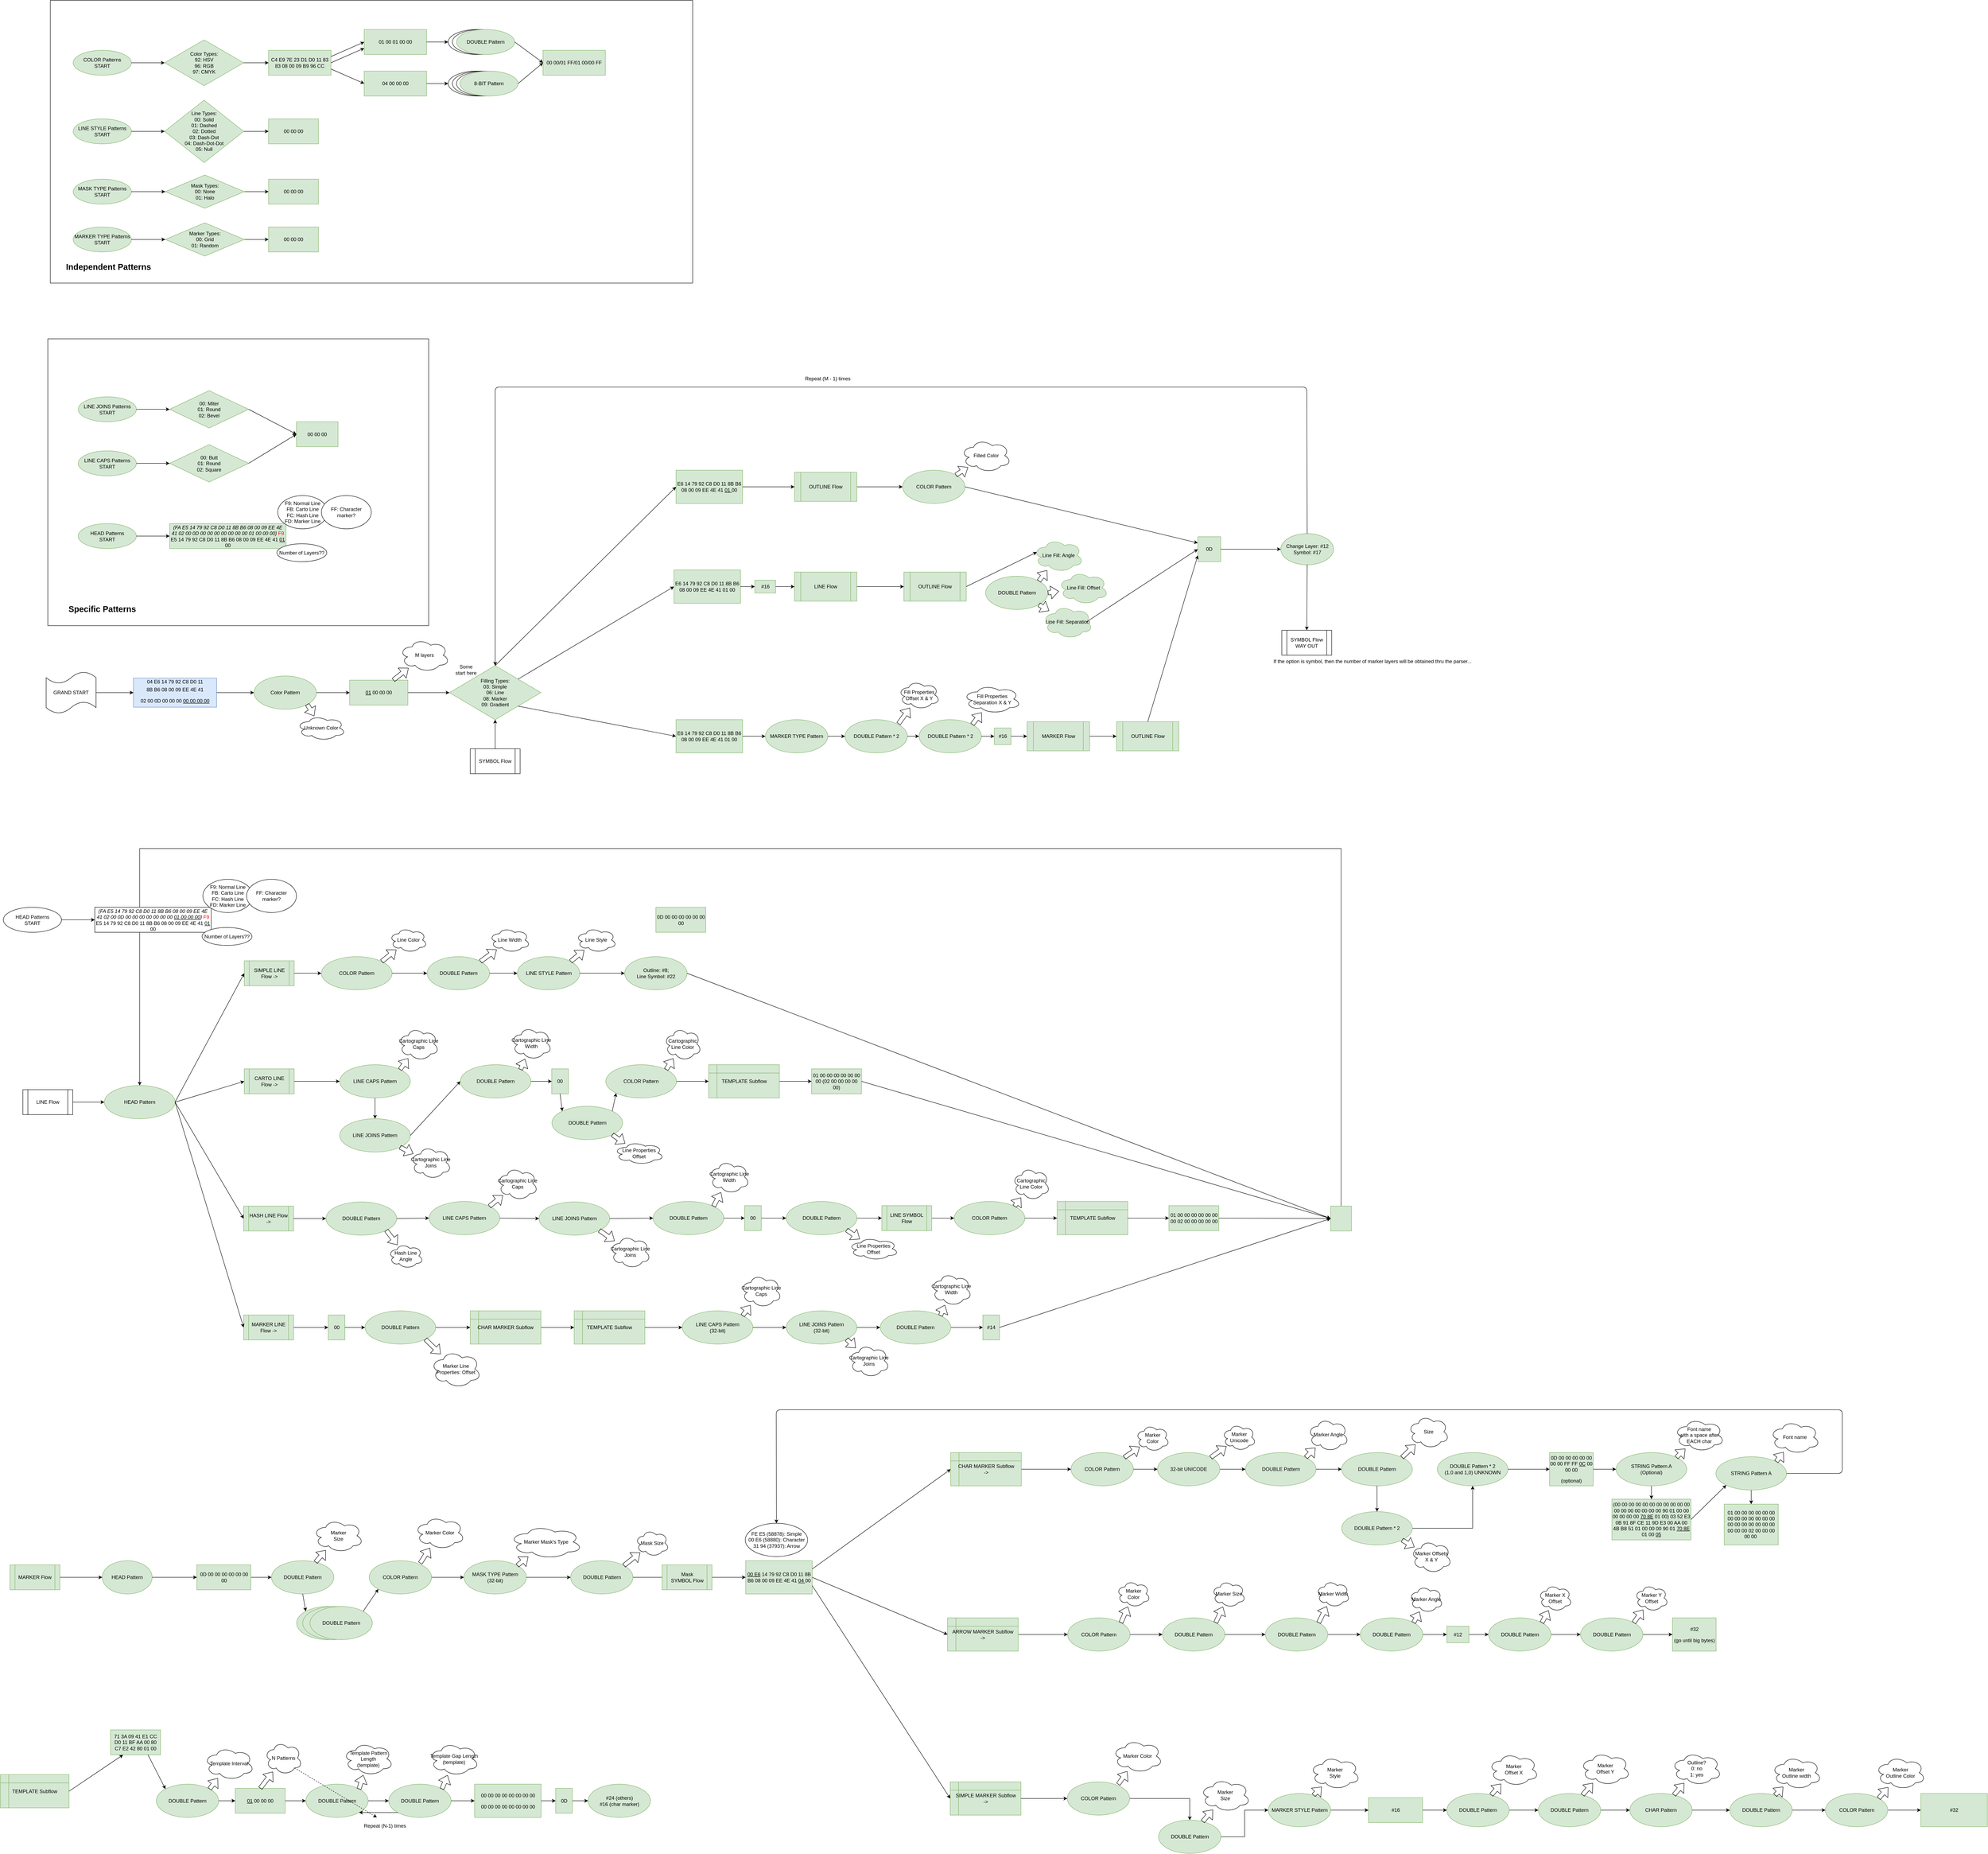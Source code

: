 <mxfile version="10.6.7" type="device"><diagram id="j1xvknYkWkAtG0AJK7J1" name="Page-1"><mxGraphModel dx="1318" dy="755" grid="1" gridSize="10" guides="1" tooltips="1" connect="1" arrows="1" fold="1" page="1" pageScale="1" pageWidth="10000" pageHeight="7000" background="none" math="0" shadow="0"><root><mxCell id="0"/><mxCell id="1" parent="0"/><mxCell id="-vu-gcMBvnoRe76WjeXV-9" style="edgeStyle=orthogonalEdgeStyle;rounded=0;orthogonalLoop=1;jettySize=auto;html=1;exitX=0.5;exitY=0;exitDx=0;exitDy=0;entryX=0.5;entryY=0;entryDx=0;entryDy=0;" parent="1" source="-vu-gcMBvnoRe76WjeXV-2" target="z85ehlJDzJNNLE0ZIS3T-443" edge="1"><mxGeometry relative="1" as="geometry"><mxPoint x="360" y="2870" as="targetPoint"/><Array as="points"><mxPoint x="3315" y="2390"/><mxPoint x="425" y="2390"/></Array></mxGeometry></mxCell><mxCell id="z85ehlJDzJNNLE0ZIS3T-394" value="&lt;p&gt;&lt;br&gt;&lt;/p&gt;" style="rounded=0;whiteSpace=wrap;html=1;" parent="1" vertex="1"><mxGeometry x="204" y="1164" width="916" height="690" as="geometry"/></mxCell><mxCell id="z85ehlJDzJNNLE0ZIS3T-395" value="&lt;font style=&quot;font-size: 20px&quot;&gt;&lt;b&gt;Specific Patterns&lt;/b&gt;&lt;/font&gt;" style="text;html=1;strokeColor=none;fillColor=none;align=center;verticalAlign=middle;whiteSpace=wrap;rounded=0;" parent="1" vertex="1"><mxGeometry x="230" y="1803" width="210" height="20" as="geometry"/></mxCell><mxCell id="z85ehlJDzJNNLE0ZIS3T-391" value="&lt;p&gt;&lt;br&gt;&lt;/p&gt;" style="rounded=0;whiteSpace=wrap;html=1;" parent="1" vertex="1"><mxGeometry x="210" y="350" width="1545" height="680" as="geometry"/></mxCell><mxCell id="z85ehlJDzJNNLE0ZIS3T-4" value="&lt;p style=&quot;line-height: 0%&quot;&gt;&lt;span&gt;04 E6 14 79 92 C8 D0 11&lt;/span&gt;&lt;/p&gt;&lt;p&gt;&lt;span&gt;8B B6 08 00 09 EE 4E 41&lt;/span&gt;&lt;/p&gt;&lt;p&gt;&lt;span&gt;02 00 0D 00 00 00 &lt;span&gt;&lt;u&gt;00 00 00 00&lt;/u&gt;&lt;/span&gt;&lt;/span&gt;&lt;/p&gt;" style="rounded=0;whiteSpace=wrap;html=1;spacing=2;verticalAlign=middle;fillColor=#dae8fc;strokeColor=#6c8ebf;" parent="1" vertex="1"><mxGeometry x="410" y="1980" width="200" height="70" as="geometry"/></mxCell><mxCell id="z85ehlJDzJNNLE0ZIS3T-5" value="Color Pattern" style="ellipse;whiteSpace=wrap;html=1;fillColor=#d5e8d4;strokeColor=#82b366;" parent="1" vertex="1"><mxGeometry x="700" y="1975" width="150" height="80" as="geometry"/></mxCell><mxCell id="z85ehlJDzJNNLE0ZIS3T-6" value="" style="endArrow=classic;html=1;entryX=0;entryY=0.5;entryDx=0;entryDy=0;exitX=1;exitY=0.5;exitDx=0;exitDy=0;exitPerimeter=0;" parent="1" source="z85ehlJDzJNNLE0ZIS3T-450" target="z85ehlJDzJNNLE0ZIS3T-4" edge="1"><mxGeometry width="50" height="50" relative="1" as="geometry"><mxPoint x="320" y="2015" as="sourcePoint"/><mxPoint x="260" y="2070" as="targetPoint"/></mxGeometry></mxCell><mxCell id="z85ehlJDzJNNLE0ZIS3T-7" value="" style="endArrow=classic;html=1;entryX=0;entryY=0.5;entryDx=0;entryDy=0;exitX=1;exitY=0.5;exitDx=0;exitDy=0;" parent="1" source="z85ehlJDzJNNLE0ZIS3T-4" target="z85ehlJDzJNNLE0ZIS3T-5" edge="1"><mxGeometry width="50" height="50" relative="1" as="geometry"><mxPoint x="210" y="2120" as="sourcePoint"/><mxPoint x="260" y="2070" as="targetPoint"/></mxGeometry></mxCell><mxCell id="z85ehlJDzJNNLE0ZIS3T-8" value="&lt;p&gt;&lt;u&gt;01&lt;/u&gt; 00 00 00&lt;/p&gt;" style="rounded=0;whiteSpace=wrap;html=1;fillColor=#d5e8d4;strokeColor=#82b366;" parent="1" vertex="1"><mxGeometry x="930" y="1985" width="140" height="60" as="geometry"/></mxCell><mxCell id="z85ehlJDzJNNLE0ZIS3T-9" value="" style="endArrow=classic;html=1;entryX=0;entryY=0.5;entryDx=0;entryDy=0;exitX=1;exitY=0.5;exitDx=0;exitDy=0;" parent="1" source="z85ehlJDzJNNLE0ZIS3T-5" target="z85ehlJDzJNNLE0ZIS3T-8" edge="1"><mxGeometry width="50" height="50" relative="1" as="geometry"><mxPoint x="220" y="2130" as="sourcePoint"/><mxPoint x="270" y="2080" as="targetPoint"/></mxGeometry></mxCell><mxCell id="z85ehlJDzJNNLE0ZIS3T-10" value="Filling Types:&lt;br&gt;03: Simple&lt;br&gt;06: Line&lt;br&gt;08: Marker&lt;br&gt;09: Gradient&lt;br&gt;" style="rhombus;whiteSpace=wrap;html=1;fillColor=#d5e8d4;strokeColor=#82b366;" parent="1" vertex="1"><mxGeometry x="1170" y="1950" width="220" height="130" as="geometry"/></mxCell><mxCell id="z85ehlJDzJNNLE0ZIS3T-11" value="" style="endArrow=classic;html=1;entryX=0;entryY=0.5;entryDx=0;entryDy=0;exitX=1;exitY=0.5;exitDx=0;exitDy=0;" parent="1" source="z85ehlJDzJNNLE0ZIS3T-8" target="z85ehlJDzJNNLE0ZIS3T-10" edge="1"><mxGeometry width="50" height="50" relative="1" as="geometry"><mxPoint x="740" y="2150" as="sourcePoint"/><mxPoint x="790" y="2100" as="targetPoint"/></mxGeometry></mxCell><mxCell id="z85ehlJDzJNNLE0ZIS3T-12" value="&lt;p&gt;E6 14 79 92 C8 D0 11 8B B6 08 00 09 EE 4E 41 &lt;u&gt;01 &lt;/u&gt;00&lt;/p&gt;" style="rounded=0;whiteSpace=wrap;html=1;fillColor=#d5e8d4;strokeColor=#82b366;" parent="1" vertex="1"><mxGeometry x="1715" y="1480" width="160" height="80" as="geometry"/></mxCell><mxCell id="z85ehlJDzJNNLE0ZIS3T-13" value="" style="endArrow=classic;html=1;entryX=0;entryY=0.5;entryDx=0;entryDy=0;exitX=0.5;exitY=0;exitDx=0;exitDy=0;" parent="1" source="z85ehlJDzJNNLE0ZIS3T-10" target="z85ehlJDzJNNLE0ZIS3T-12" edge="1"><mxGeometry width="50" height="50" relative="1" as="geometry"><mxPoint x="920" y="2150" as="sourcePoint"/><mxPoint x="970" y="2100" as="targetPoint"/></mxGeometry></mxCell><mxCell id="z85ehlJDzJNNLE0ZIS3T-29" value="COLOR Pattern" style="ellipse;whiteSpace=wrap;html=1;fillColor=#d5e8d4;strokeColor=#82b366;" parent="1" vertex="1"><mxGeometry x="2260" y="1480" width="150" height="80" as="geometry"/></mxCell><mxCell id="z85ehlJDzJNNLE0ZIS3T-30" value="" style="shape=flexArrow;endArrow=classic;html=1;exitX=1;exitY=0;exitDx=0;exitDy=0;" parent="1" source="z85ehlJDzJNNLE0ZIS3T-29" target="z85ehlJDzJNNLE0ZIS3T-31" edge="1"><mxGeometry width="50" height="50" relative="1" as="geometry"><mxPoint x="3738" y="1524" as="sourcePoint"/><mxPoint x="3725" y="1460" as="targetPoint"/></mxGeometry></mxCell><mxCell id="z85ehlJDzJNNLE0ZIS3T-31" value="Filled Color" style="ellipse;shape=cloud;whiteSpace=wrap;html=1;" parent="1" vertex="1"><mxGeometry x="2400.5" y="1405" width="120" height="80" as="geometry"/></mxCell><mxCell id="z85ehlJDzJNNLE0ZIS3T-33" value="Change Layer: #12&lt;br&gt;Symbol: #17&lt;br&gt;" style="ellipse;whiteSpace=wrap;html=1;fillColor=#d5e8d4;strokeColor=#82b366;" parent="1" vertex="1"><mxGeometry x="3169.5" y="1632.5" width="127" height="75" as="geometry"/></mxCell><mxCell id="z85ehlJDzJNNLE0ZIS3T-34" value="" style="endArrow=classic;html=1;entryX=0;entryY=0.5;entryDx=0;entryDy=0;exitX=1;exitY=0.5;exitDx=0;exitDy=0;" parent="1" source="z85ehlJDzJNNLE0ZIS3T-12" target="z85ehlJDzJNNLE0ZIS3T-168" edge="1"><mxGeometry width="50" height="50" relative="1" as="geometry"><mxPoint x="1345" y="2130" as="sourcePoint"/><mxPoint x="1945" y="1520" as="targetPoint"/></mxGeometry></mxCell><mxCell id="z85ehlJDzJNNLE0ZIS3T-41" value="" style="endArrow=classic;html=1;entryX=0;entryY=0.5;entryDx=0;entryDy=0;exitX=1;exitY=0.5;exitDx=0;exitDy=0;" parent="1" source="z85ehlJDzJNNLE0ZIS3T-168" target="z85ehlJDzJNNLE0ZIS3T-29" edge="1"><mxGeometry width="50" height="50" relative="1" as="geometry"><mxPoint x="3505" y="1520" as="sourcePoint"/><mxPoint x="3255" y="2080" as="targetPoint"/></mxGeometry></mxCell><mxCell id="z85ehlJDzJNNLE0ZIS3T-42" value="" style="endArrow=classic;html=1;entryX=0;entryY=0.25;entryDx=0;entryDy=0;exitX=1;exitY=0.5;exitDx=0;exitDy=0;" parent="1" source="z85ehlJDzJNNLE0ZIS3T-29" target="z85ehlJDzJNNLE0ZIS3T-183" edge="1"><mxGeometry width="50" height="50" relative="1" as="geometry"><mxPoint x="3205" y="2130" as="sourcePoint"/><mxPoint x="2450" y="1520" as="targetPoint"/></mxGeometry></mxCell><mxCell id="z85ehlJDzJNNLE0ZIS3T-44" value="COLOR Patterns&lt;br&gt;START&lt;br&gt;" style="ellipse;whiteSpace=wrap;html=1;fillColor=#d5e8d4;strokeColor=#82b366;" parent="1" vertex="1"><mxGeometry x="265" y="470" width="140" height="60" as="geometry"/></mxCell><mxCell id="z85ehlJDzJNNLE0ZIS3T-45" value="&lt;p&gt;&lt;span&gt;C4 E9 7E 23 D1 D0 11 83 83 08 00 09 B9 96 CC&lt;/span&gt;&lt;/p&gt;" style="rounded=0;whiteSpace=wrap;html=1;fillColor=#d5e8d4;strokeColor=#82b366;" parent="1" vertex="1"><mxGeometry x="735" y="470" width="150" height="60" as="geometry"/></mxCell><mxCell id="z85ehlJDzJNNLE0ZIS3T-47" value="Color Types:&lt;br&gt;92: HSV&lt;br&gt;96: RGB&lt;br&gt;97: CMYK&lt;br&gt;" style="rhombus;whiteSpace=wrap;html=1;fillColor=#d5e8d4;strokeColor=#82b366;" parent="1" vertex="1"><mxGeometry x="485" y="445" width="190" height="110" as="geometry"/></mxCell><mxCell id="z85ehlJDzJNNLE0ZIS3T-48" value="&lt;p&gt;01 00 01 00 00&lt;/p&gt;" style="rounded=0;whiteSpace=wrap;html=1;fillColor=#d5e8d4;strokeColor=#82b366;" parent="1" vertex="1"><mxGeometry x="965" y="420" width="150" height="60" as="geometry"/></mxCell><mxCell id="z85ehlJDzJNNLE0ZIS3T-49" value="&lt;p&gt;04 00 00 00&lt;/p&gt;" style="rounded=0;whiteSpace=wrap;html=1;fillColor=#d5e8d4;strokeColor=#82b366;" parent="1" vertex="1"><mxGeometry x="965" y="520" width="150" height="60" as="geometry"/></mxCell><mxCell id="z85ehlJDzJNNLE0ZIS3T-51" value="DOUBLE Pattern&lt;br&gt;" style="ellipse;whiteSpace=wrap;html=1;" parent="1" vertex="1"><mxGeometry x="1167" y="420" width="140" height="60" as="geometry"/></mxCell><mxCell id="z85ehlJDzJNNLE0ZIS3T-54" value="DOUBLE Pattern&lt;br&gt;" style="ellipse;whiteSpace=wrap;html=1;" parent="1" vertex="1"><mxGeometry x="1177" y="420" width="140" height="60" as="geometry"/></mxCell><mxCell id="z85ehlJDzJNNLE0ZIS3T-55" value="DOUBLE Pattern&lt;br&gt;" style="ellipse;whiteSpace=wrap;html=1;fillColor=#d5e8d4;strokeColor=#82b366;" parent="1" vertex="1"><mxGeometry x="1187" y="420" width="140" height="60" as="geometry"/></mxCell><mxCell id="z85ehlJDzJNNLE0ZIS3T-56" value="8-BIT Pattern&lt;br&gt;" style="ellipse;whiteSpace=wrap;html=1;" parent="1" vertex="1"><mxGeometry x="1167" y="520" width="140" height="60" as="geometry"/></mxCell><mxCell id="z85ehlJDzJNNLE0ZIS3T-57" value="8-BIT Pattern&lt;br&gt;" style="ellipse;whiteSpace=wrap;html=1;" parent="1" vertex="1"><mxGeometry x="1177" y="520" width="140" height="60" as="geometry"/></mxCell><mxCell id="z85ehlJDzJNNLE0ZIS3T-58" value="8-BIT Pattern&lt;br&gt;" style="ellipse;whiteSpace=wrap;html=1;" parent="1" vertex="1"><mxGeometry x="1187" y="520" width="140" height="60" as="geometry"/></mxCell><mxCell id="z85ehlJDzJNNLE0ZIS3T-59" value="8-BIT Pattern&lt;br&gt;" style="ellipse;whiteSpace=wrap;html=1;fillColor=#d5e8d4;strokeColor=#82b366;" parent="1" vertex="1"><mxGeometry x="1195" y="520" width="140" height="60" as="geometry"/></mxCell><mxCell id="z85ehlJDzJNNLE0ZIS3T-60" value="" style="endArrow=classic;html=1;entryX=0;entryY=0.5;entryDx=0;entryDy=0;exitX=1;exitY=0.5;exitDx=0;exitDy=0;" parent="1" source="z85ehlJDzJNNLE0ZIS3T-44" target="z85ehlJDzJNNLE0ZIS3T-47" edge="1"><mxGeometry width="50" height="50" relative="1" as="geometry"><mxPoint x="385" y="640" as="sourcePoint"/><mxPoint x="435" y="590" as="targetPoint"/></mxGeometry></mxCell><mxCell id="z85ehlJDzJNNLE0ZIS3T-61" value="" style="endArrow=classic;html=1;entryX=0;entryY=0.5;entryDx=0;entryDy=0;exitX=1;exitY=0.5;exitDx=0;exitDy=0;" parent="1" source="z85ehlJDzJNNLE0ZIS3T-47" target="z85ehlJDzJNNLE0ZIS3T-45" edge="1"><mxGeometry width="50" height="50" relative="1" as="geometry"><mxPoint x="415" y="510" as="sourcePoint"/><mxPoint x="495" y="510" as="targetPoint"/></mxGeometry></mxCell><mxCell id="z85ehlJDzJNNLE0ZIS3T-62" value="" style="endArrow=classic;html=1;entryX=0;entryY=0.5;entryDx=0;entryDy=0;exitX=1;exitY=0.25;exitDx=0;exitDy=0;" parent="1" source="z85ehlJDzJNNLE0ZIS3T-45" target="z85ehlJDzJNNLE0ZIS3T-48" edge="1"><mxGeometry width="50" height="50" relative="1" as="geometry"><mxPoint x="685" y="510" as="sourcePoint"/><mxPoint x="745" y="510" as="targetPoint"/></mxGeometry></mxCell><mxCell id="z85ehlJDzJNNLE0ZIS3T-63" value="" style="endArrow=classic;html=1;entryX=0;entryY=0.75;entryDx=0;entryDy=0;exitX=1;exitY=0.5;exitDx=0;exitDy=0;" parent="1" source="z85ehlJDzJNNLE0ZIS3T-45" target="z85ehlJDzJNNLE0ZIS3T-48" edge="1"><mxGeometry width="50" height="50" relative="1" as="geometry"><mxPoint x="895" y="495" as="sourcePoint"/><mxPoint x="975" y="460" as="targetPoint"/></mxGeometry></mxCell><mxCell id="z85ehlJDzJNNLE0ZIS3T-64" value="" style="endArrow=classic;html=1;entryX=0;entryY=0.5;entryDx=0;entryDy=0;exitX=1;exitY=0.75;exitDx=0;exitDy=0;" parent="1" source="z85ehlJDzJNNLE0ZIS3T-45" target="z85ehlJDzJNNLE0ZIS3T-49" edge="1"><mxGeometry width="50" height="50" relative="1" as="geometry"><mxPoint x="895" y="510" as="sourcePoint"/><mxPoint x="975" y="475" as="targetPoint"/></mxGeometry></mxCell><mxCell id="z85ehlJDzJNNLE0ZIS3T-65" value="" style="endArrow=classic;html=1;entryX=0;entryY=0.5;entryDx=0;entryDy=0;exitX=1;exitY=0.5;exitDx=0;exitDy=0;" parent="1" source="z85ehlJDzJNNLE0ZIS3T-48" target="z85ehlJDzJNNLE0ZIS3T-51" edge="1"><mxGeometry width="50" height="50" relative="1" as="geometry"><mxPoint x="895" y="525" as="sourcePoint"/><mxPoint x="975" y="560" as="targetPoint"/></mxGeometry></mxCell><mxCell id="z85ehlJDzJNNLE0ZIS3T-66" value="" style="endArrow=classic;html=1;entryX=0;entryY=0.5;entryDx=0;entryDy=0;exitX=1;exitY=0.5;exitDx=0;exitDy=0;" parent="1" source="z85ehlJDzJNNLE0ZIS3T-49" target="z85ehlJDzJNNLE0ZIS3T-56" edge="1"><mxGeometry width="50" height="50" relative="1" as="geometry"><mxPoint x="1125" y="460" as="sourcePoint"/><mxPoint x="1177" y="460" as="targetPoint"/></mxGeometry></mxCell><mxCell id="z85ehlJDzJNNLE0ZIS3T-68" value="&lt;p&gt;00 00/&lt;span&gt;01 FF/01 00/00 FF&lt;/span&gt;&lt;/p&gt;" style="rounded=0;whiteSpace=wrap;html=1;fillColor=#d5e8d4;strokeColor=#82b366;" parent="1" vertex="1"><mxGeometry x="1395" y="470" width="150" height="60" as="geometry"/></mxCell><mxCell id="z85ehlJDzJNNLE0ZIS3T-69" value="" style="endArrow=classic;html=1;entryX=0;entryY=0.5;entryDx=0;entryDy=0;exitX=1;exitY=0.5;exitDx=0;exitDy=0;" parent="1" source="z85ehlJDzJNNLE0ZIS3T-55" target="z85ehlJDzJNNLE0ZIS3T-68" edge="1"><mxGeometry width="50" height="50" relative="1" as="geometry"><mxPoint x="1125" y="460" as="sourcePoint"/><mxPoint x="1177" y="460" as="targetPoint"/></mxGeometry></mxCell><mxCell id="z85ehlJDzJNNLE0ZIS3T-70" value="" style="endArrow=classic;html=1;entryX=0;entryY=0.5;entryDx=0;entryDy=0;exitX=1;exitY=0.5;exitDx=0;exitDy=0;" parent="1" source="z85ehlJDzJNNLE0ZIS3T-59" target="z85ehlJDzJNNLE0ZIS3T-68" edge="1"><mxGeometry width="50" height="50" relative="1" as="geometry"><mxPoint x="1337" y="460" as="sourcePoint"/><mxPoint x="1380" y="550" as="targetPoint"/></mxGeometry></mxCell><mxCell id="z85ehlJDzJNNLE0ZIS3T-71" value="LINE STYLE Patterns&lt;br&gt;START&lt;br&gt;" style="ellipse;whiteSpace=wrap;html=1;fillColor=#d5e8d4;strokeColor=#82b366;" parent="1" vertex="1"><mxGeometry x="265" y="635" width="140" height="60" as="geometry"/></mxCell><mxCell id="z85ehlJDzJNNLE0ZIS3T-313" value="" style="edgeStyle=orthogonalEdgeStyle;rounded=0;orthogonalLoop=1;jettySize=auto;html=1;" parent="1" source="z85ehlJDzJNNLE0ZIS3T-72" target="z85ehlJDzJNNLE0ZIS3T-312" edge="1"><mxGeometry relative="1" as="geometry"/></mxCell><mxCell id="z85ehlJDzJNNLE0ZIS3T-72" value="Line Types:&lt;br&gt;00: Solid&lt;br&gt;01: Dashed&lt;br&gt;02: Dotted&lt;br&gt;03: Dash-Dot&lt;br&gt;04: Dash-Dot-Dot&lt;br&gt;05: Null&lt;br&gt;" style="rhombus;whiteSpace=wrap;html=1;fillColor=#d5e8d4;strokeColor=#82b366;" parent="1" vertex="1"><mxGeometry x="485" y="590" width="190" height="150" as="geometry"/></mxCell><mxCell id="z85ehlJDzJNNLE0ZIS3T-73" value="" style="endArrow=classic;html=1;entryX=0;entryY=0.5;entryDx=0;entryDy=0;exitX=1;exitY=0.5;exitDx=0;exitDy=0;" parent="1" source="z85ehlJDzJNNLE0ZIS3T-71" target="z85ehlJDzJNNLE0ZIS3T-72" edge="1"><mxGeometry width="50" height="50" relative="1" as="geometry"><mxPoint x="385" y="805" as="sourcePoint"/><mxPoint x="435" y="755" as="targetPoint"/></mxGeometry></mxCell><mxCell id="z85ehlJDzJNNLE0ZIS3T-79" value="Some start here" style="text;html=1;strokeColor=none;fillColor=none;align=center;verticalAlign=middle;whiteSpace=wrap;rounded=0;" parent="1" vertex="1"><mxGeometry x="1180" y="1945" width="60" height="30" as="geometry"/></mxCell><mxCell id="z85ehlJDzJNNLE0ZIS3T-83" value="&lt;p&gt;&lt;span&gt;E6 14 79 92 C8 D0 11 8B B6 08 00 09 EE 4E 41 01 00&lt;/span&gt;&lt;/p&gt;" style="rounded=0;whiteSpace=wrap;html=1;fillColor=#d5e8d4;strokeColor=#82b366;" parent="1" vertex="1"><mxGeometry x="1710" y="1720" width="160" height="80" as="geometry"/></mxCell><mxCell id="z85ehlJDzJNNLE0ZIS3T-84" value="" style="endArrow=classic;html=1;entryX=0;entryY=0.5;entryDx=0;entryDy=0;exitX=1;exitY=0;exitDx=0;exitDy=0;" parent="1" source="z85ehlJDzJNNLE0ZIS3T-10" target="z85ehlJDzJNNLE0ZIS3T-83" edge="1"><mxGeometry width="50" height="50" relative="1" as="geometry"><mxPoint x="1290" y="1960" as="sourcePoint"/><mxPoint x="1725" y="1530" as="targetPoint"/></mxGeometry></mxCell><mxCell id="z85ehlJDzJNNLE0ZIS3T-86" value="&lt;p&gt;#16&lt;/p&gt;" style="rounded=0;whiteSpace=wrap;html=1;fillColor=#d5e8d4;strokeColor=#82b366;" parent="1" vertex="1"><mxGeometry x="1904.5" y="1744.5" width="50" height="31" as="geometry"/></mxCell><mxCell id="z85ehlJDzJNNLE0ZIS3T-88" value="" style="endArrow=classic;html=1;entryX=0;entryY=0.5;entryDx=0;entryDy=0;exitX=1;exitY=0.5;exitDx=0;exitDy=0;" parent="1" source="z85ehlJDzJNNLE0ZIS3T-83" target="z85ehlJDzJNNLE0ZIS3T-86" edge="1"><mxGeometry width="50" height="50" relative="1" as="geometry"><mxPoint x="1870" y="1770" as="sourcePoint"/><mxPoint x="1620" y="2100" as="targetPoint"/></mxGeometry></mxCell><mxCell id="z85ehlJDzJNNLE0ZIS3T-89" value="" style="endArrow=classic;html=1;exitX=1;exitY=0.5;exitDx=0;exitDy=0;entryX=0;entryY=0.5;entryDx=0;entryDy=0;" parent="1" source="z85ehlJDzJNNLE0ZIS3T-86" target="z85ehlJDzJNNLE0ZIS3T-228" edge="1"><mxGeometry width="50" height="50" relative="1" as="geometry"><mxPoint x="1570" y="2150" as="sourcePoint"/><mxPoint x="2100" y="1770" as="targetPoint"/></mxGeometry></mxCell><mxCell id="z85ehlJDzJNNLE0ZIS3T-149" value="SIMPLE LINE Flow -&amp;gt;" style="shape=process;whiteSpace=wrap;html=1;backgroundOutline=1;fillColor=#d5e8d4;strokeColor=#82b366;" parent="1" vertex="1"><mxGeometry x="676.5" y="2660" width="120" height="60" as="geometry"/></mxCell><mxCell id="z85ehlJDzJNNLE0ZIS3T-151" value="COLOR Pattern" style="ellipse;whiteSpace=wrap;html=1;fillColor=#d5e8d4;strokeColor=#82b366;" parent="1" vertex="1"><mxGeometry x="862" y="2650" width="170" height="80" as="geometry"/></mxCell><mxCell id="z85ehlJDzJNNLE0ZIS3T-152" value="" style="shape=flexArrow;endArrow=classic;html=1;exitX=1;exitY=0;exitDx=0;exitDy=0;" parent="1" source="z85ehlJDzJNNLE0ZIS3T-151" target="z85ehlJDzJNNLE0ZIS3T-153" edge="1"><mxGeometry width="50" height="50" relative="1" as="geometry"><mxPoint x="1055" y="2670" as="sourcePoint"/><mxPoint x="1105" y="2620" as="targetPoint"/></mxGeometry></mxCell><mxCell id="z85ehlJDzJNNLE0ZIS3T-153" value="Line Color" style="ellipse;shape=cloud;whiteSpace=wrap;html=1;" parent="1" vertex="1"><mxGeometry x="1025.5" y="2580" width="91" height="60" as="geometry"/></mxCell><mxCell id="z85ehlJDzJNNLE0ZIS3T-154" value="DOUBLE Pattern" style="ellipse;whiteSpace=wrap;html=1;fillColor=#d5e8d4;strokeColor=#82b366;" parent="1" vertex="1"><mxGeometry x="1116.5" y="2650" width="150" height="80" as="geometry"/></mxCell><mxCell id="z85ehlJDzJNNLE0ZIS3T-155" value="" style="shape=flexArrow;endArrow=classic;html=1;exitX=1;exitY=0;exitDx=0;exitDy=0;" parent="1" source="z85ehlJDzJNNLE0ZIS3T-154" target="z85ehlJDzJNNLE0ZIS3T-156" edge="1"><mxGeometry width="50" height="50" relative="1" as="geometry"><mxPoint x="1410.5" y="2684" as="sourcePoint"/><mxPoint x="1397.5" y="2620" as="targetPoint"/></mxGeometry></mxCell><mxCell id="z85ehlJDzJNNLE0ZIS3T-156" value="Line Width" style="ellipse;shape=cloud;whiteSpace=wrap;html=1;" parent="1" vertex="1"><mxGeometry x="1266" y="2580" width="98" height="60" as="geometry"/></mxCell><mxCell id="z85ehlJDzJNNLE0ZIS3T-157" value="LINE STYLE Pattern" style="ellipse;whiteSpace=wrap;html=1;fillColor=#d5e8d4;strokeColor=#82b366;" parent="1" vertex="1"><mxGeometry x="1333.5" y="2650" width="150" height="80" as="geometry"/></mxCell><mxCell id="z85ehlJDzJNNLE0ZIS3T-158" value="" style="shape=flexArrow;endArrow=classic;html=1;exitX=1;exitY=0;exitDx=0;exitDy=0;" parent="1" source="z85ehlJDzJNNLE0ZIS3T-157" target="z85ehlJDzJNNLE0ZIS3T-159" edge="1"><mxGeometry width="50" height="50" relative="1" as="geometry"><mxPoint x="1486.5" y="2694" as="sourcePoint"/><mxPoint x="1473.5" y="2630" as="targetPoint"/></mxGeometry></mxCell><mxCell id="z85ehlJDzJNNLE0ZIS3T-159" value="Line Style" style="ellipse;shape=cloud;whiteSpace=wrap;html=1;" parent="1" vertex="1"><mxGeometry x="1474" y="2580" width="98" height="60" as="geometry"/></mxCell><mxCell id="z85ehlJDzJNNLE0ZIS3T-161" value="Outline: #8;&lt;br&gt;Line Symbol: #22&lt;br&gt;" style="ellipse;whiteSpace=wrap;html=1;fillColor=#d5e8d4;strokeColor=#82b366;" parent="1" vertex="1"><mxGeometry x="1591.5" y="2650" width="150" height="80" as="geometry"/></mxCell><mxCell id="z85ehlJDzJNNLE0ZIS3T-163" value="" style="endArrow=classic;html=1;entryX=0;entryY=0.5;entryDx=0;entryDy=0;exitX=1;exitY=0.5;exitDx=0;exitDy=0;" parent="1" source="z85ehlJDzJNNLE0ZIS3T-151" target="z85ehlJDzJNNLE0ZIS3T-154" edge="1"><mxGeometry width="50" height="50" relative="1" as="geometry"><mxPoint x="695" y="3300" as="sourcePoint"/><mxPoint x="1215" y="2690" as="targetPoint"/></mxGeometry></mxCell><mxCell id="z85ehlJDzJNNLE0ZIS3T-164" value="" style="endArrow=classic;html=1;entryX=0;entryY=0.5;entryDx=0;entryDy=0;exitX=1;exitY=0.5;exitDx=0;exitDy=0;" parent="1" source="z85ehlJDzJNNLE0ZIS3T-154" target="z85ehlJDzJNNLE0ZIS3T-157" edge="1"><mxGeometry width="50" height="50" relative="1" as="geometry"><mxPoint x="927.5" y="3300" as="sourcePoint"/><mxPoint x="977.5" y="3250" as="targetPoint"/></mxGeometry></mxCell><mxCell id="z85ehlJDzJNNLE0ZIS3T-165" value="" style="endArrow=classic;html=1;entryX=0;entryY=0.5;entryDx=0;entryDy=0;exitX=1;exitY=0.5;exitDx=0;exitDy=0;" parent="1" source="z85ehlJDzJNNLE0ZIS3T-157" target="z85ehlJDzJNNLE0ZIS3T-161" edge="1"><mxGeometry width="50" height="50" relative="1" as="geometry"><mxPoint x="1383.5" y="3300" as="sourcePoint"/><mxPoint x="1594" y="2690" as="targetPoint"/></mxGeometry></mxCell><mxCell id="z85ehlJDzJNNLE0ZIS3T-167" value="" style="endArrow=classic;html=1;entryX=0;entryY=0.5;entryDx=0;entryDy=0;exitX=1;exitY=0.5;exitDx=0;exitDy=0;" parent="1" source="z85ehlJDzJNNLE0ZIS3T-149" target="z85ehlJDzJNNLE0ZIS3T-151" edge="1"><mxGeometry width="50" height="50" relative="1" as="geometry"><mxPoint x="676.5" y="2800" as="sourcePoint"/><mxPoint x="847" y="2690" as="targetPoint"/></mxGeometry></mxCell><mxCell id="z85ehlJDzJNNLE0ZIS3T-168" value="OUTLINE Flow" style="shape=process;whiteSpace=wrap;html=1;backgroundOutline=1;fillColor=#d5e8d4;strokeColor=#82b366;" parent="1" vertex="1"><mxGeometry x="2000" y="1485" width="150" height="70" as="geometry"/></mxCell><mxCell id="z85ehlJDzJNNLE0ZIS3T-169" value="OUTLINE Flow" style="shape=process;whiteSpace=wrap;html=1;backgroundOutline=1;fillColor=#d5e8d4;strokeColor=#82b366;" parent="1" vertex="1"><mxGeometry x="2263" y="1725" width="150" height="70" as="geometry"/></mxCell><mxCell id="z85ehlJDzJNNLE0ZIS3T-173" value="DOUBLE Pattern" style="ellipse;whiteSpace=wrap;html=1;fillColor=#d5e8d4;strokeColor=#82b366;" parent="1" vertex="1"><mxGeometry x="2459.5" y="1735" width="150" height="80" as="geometry"/></mxCell><mxCell id="z85ehlJDzJNNLE0ZIS3T-174" value="" style="shape=flexArrow;endArrow=classic;html=1;exitX=1;exitY=0;exitDx=0;exitDy=0;" parent="1" source="z85ehlJDzJNNLE0ZIS3T-173" target="z85ehlJDzJNNLE0ZIS3T-175" edge="1"><mxGeometry width="50" height="50" relative="1" as="geometry"><mxPoint x="2599.5" y="1747" as="sourcePoint"/><mxPoint x="2629.5" y="1695" as="targetPoint"/></mxGeometry></mxCell><mxCell id="z85ehlJDzJNNLE0ZIS3T-175" value="Line Fill: Angle&lt;br&gt;" style="ellipse;shape=cloud;whiteSpace=wrap;html=1;fillColor=#d5e8d4;strokeColor=#82b366;" parent="1" vertex="1"><mxGeometry x="2574.5" y="1645" width="120" height="80" as="geometry"/></mxCell><mxCell id="z85ehlJDzJNNLE0ZIS3T-177" value="" style="shape=flexArrow;endArrow=classic;html=1;exitX=1;exitY=0.5;exitDx=0;exitDy=0;" parent="1" source="z85ehlJDzJNNLE0ZIS3T-173" target="z85ehlJDzJNNLE0ZIS3T-178" edge="1"><mxGeometry width="50" height="50" relative="1" as="geometry"><mxPoint x="2648" y="1825" as="sourcePoint"/><mxPoint x="2689.5" y="1773" as="targetPoint"/></mxGeometry></mxCell><mxCell id="z85ehlJDzJNNLE0ZIS3T-178" value="Line Fill: Offset&lt;br&gt;" style="ellipse;shape=cloud;whiteSpace=wrap;html=1;fillColor=#d5e8d4;strokeColor=#82b366;" parent="1" vertex="1"><mxGeometry x="2634.5" y="1723" width="120" height="80" as="geometry"/></mxCell><mxCell id="z85ehlJDzJNNLE0ZIS3T-179" value="" style="shape=flexArrow;endArrow=classic;html=1;exitX=1;exitY=1;exitDx=0;exitDy=0;" parent="1" source="z85ehlJDzJNNLE0ZIS3T-173" target="z85ehlJDzJNNLE0ZIS3T-180" edge="1"><mxGeometry width="50" height="50" relative="1" as="geometry"><mxPoint x="2610.5" y="1970" as="sourcePoint"/><mxPoint x="2652" y="1918" as="targetPoint"/></mxGeometry></mxCell><mxCell id="z85ehlJDzJNNLE0ZIS3T-180" value="Line Fill: Separation&lt;br&gt;" style="ellipse;shape=cloud;whiteSpace=wrap;html=1;fillColor=#d5e8d4;strokeColor=#82b366;" parent="1" vertex="1"><mxGeometry x="2597" y="1805" width="120" height="80" as="geometry"/></mxCell><mxCell id="z85ehlJDzJNNLE0ZIS3T-182" value="" style="endArrow=classic;html=1;entryX=0.07;entryY=0.4;entryDx=0;entryDy=0;exitX=1;exitY=0.5;exitDx=0;exitDy=0;entryPerimeter=0;" parent="1" source="z85ehlJDzJNNLE0ZIS3T-169" target="z85ehlJDzJNNLE0ZIS3T-175" edge="1"><mxGeometry width="50" height="50" relative="1" as="geometry"><mxPoint x="2348" y="1865" as="sourcePoint"/><mxPoint x="2348" y="1805" as="targetPoint"/></mxGeometry></mxCell><mxCell id="z85ehlJDzJNNLE0ZIS3T-183" value="0D" style="rounded=0;whiteSpace=wrap;html=1;fillColor=#d5e8d4;strokeColor=#82b366;" parent="1" vertex="1"><mxGeometry x="2970" y="1640" width="55" height="60" as="geometry"/></mxCell><mxCell id="z85ehlJDzJNNLE0ZIS3T-186" value="" style="endArrow=classic;html=1;entryX=0;entryY=0.5;entryDx=0;entryDy=0;exitX=0.875;exitY=0.5;exitDx=0;exitDy=0;exitPerimeter=0;" parent="1" source="z85ehlJDzJNNLE0ZIS3T-180" target="z85ehlJDzJNNLE0ZIS3T-183" edge="1"><mxGeometry width="50" height="50" relative="1" as="geometry"><mxPoint x="2423" y="1770" as="sourcePoint"/><mxPoint x="2593" y="1687" as="targetPoint"/></mxGeometry></mxCell><mxCell id="z85ehlJDzJNNLE0ZIS3T-187" value="" style="endArrow=classic;html=1;entryX=0;entryY=0.5;entryDx=0;entryDy=0;exitX=1;exitY=0.5;exitDx=0;exitDy=0;" parent="1" source="z85ehlJDzJNNLE0ZIS3T-183" target="z85ehlJDzJNNLE0ZIS3T-33" edge="1"><mxGeometry width="50" height="50" relative="1" as="geometry"><mxPoint x="3993.5" y="1824" as="sourcePoint"/><mxPoint x="4042.5" y="1860" as="targetPoint"/></mxGeometry></mxCell><mxCell id="z85ehlJDzJNNLE0ZIS3T-191" value="CARTO LINE Flow -&amp;gt;" style="shape=process;whiteSpace=wrap;html=1;backgroundOutline=1;fillColor=#d5e8d4;strokeColor=#82b366;" parent="1" vertex="1"><mxGeometry x="676.5" y="2920" width="120" height="60" as="geometry"/></mxCell><mxCell id="z85ehlJDzJNNLE0ZIS3T-192" value="DOUBLE Pattern" style="ellipse;whiteSpace=wrap;html=1;fillColor=#d5e8d4;strokeColor=#82b366;" parent="1" vertex="1"><mxGeometry x="1196" y="2910" width="170" height="80" as="geometry"/></mxCell><mxCell id="z85ehlJDzJNNLE0ZIS3T-193" value="DOUBLE Pattern" style="ellipse;whiteSpace=wrap;html=1;fillColor=#d5e8d4;strokeColor=#82b366;" parent="1" vertex="1"><mxGeometry x="1416.5" y="3010" width="170" height="80" as="geometry"/></mxCell><mxCell id="z85ehlJDzJNNLE0ZIS3T-194" value="LINE CAPS Pattern" style="ellipse;whiteSpace=wrap;html=1;fillColor=#d5e8d4;strokeColor=#82b366;" parent="1" vertex="1"><mxGeometry x="906" y="2910" width="170" height="80" as="geometry"/></mxCell><mxCell id="z85ehlJDzJNNLE0ZIS3T-195" value="LINE JOINS Pattern" style="ellipse;whiteSpace=wrap;html=1;fillColor=#d5e8d4;strokeColor=#82b366;" parent="1" vertex="1"><mxGeometry x="906" y="3040" width="170" height="80" as="geometry"/></mxCell><mxCell id="z85ehlJDzJNNLE0ZIS3T-196" value="" style="endArrow=classic;html=1;entryX=0.5;entryY=0;entryDx=0;entryDy=0;exitX=0.5;exitY=1;exitDx=0;exitDy=0;" parent="1" source="z85ehlJDzJNNLE0ZIS3T-194" target="z85ehlJDzJNNLE0ZIS3T-195" edge="1"><mxGeometry width="50" height="50" relative="1" as="geometry"><mxPoint x="346" y="3380" as="sourcePoint"/><mxPoint x="396" y="3330" as="targetPoint"/></mxGeometry></mxCell><mxCell id="z85ehlJDzJNNLE0ZIS3T-197" value="" style="endArrow=classic;html=1;entryX=0;entryY=0.5;entryDx=0;entryDy=0;exitX=1;exitY=0.5;exitDx=0;exitDy=0;" parent="1" source="z85ehlJDzJNNLE0ZIS3T-195" target="z85ehlJDzJNNLE0ZIS3T-192" edge="1"><mxGeometry width="50" height="50" relative="1" as="geometry"><mxPoint x="346" y="3380" as="sourcePoint"/><mxPoint x="396" y="3330" as="targetPoint"/></mxGeometry></mxCell><mxCell id="z85ehlJDzJNNLE0ZIS3T-198" value="" style="shape=flexArrow;endArrow=classic;html=1;exitX=1;exitY=0;exitDx=0;exitDy=0;" parent="1" source="z85ehlJDzJNNLE0ZIS3T-192" target="z85ehlJDzJNNLE0ZIS3T-199" edge="1"><mxGeometry width="50" height="50" relative="1" as="geometry"><mxPoint x="1351" y="2930" as="sourcePoint"/><mxPoint x="1363" y="2888" as="targetPoint"/></mxGeometry></mxCell><mxCell id="z85ehlJDzJNNLE0ZIS3T-199" value="Cartographic Line Width" style="ellipse;shape=cloud;whiteSpace=wrap;html=1;" parent="1" vertex="1"><mxGeometry x="1318" y="2818" width="98" height="80" as="geometry"/></mxCell><mxCell id="z85ehlJDzJNNLE0ZIS3T-200" value="" style="shape=flexArrow;endArrow=classic;html=1;exitX=1;exitY=0;exitDx=0;exitDy=0;" parent="1" source="z85ehlJDzJNNLE0ZIS3T-194" target="z85ehlJDzJNNLE0ZIS3T-201" edge="1"><mxGeometry width="50" height="50" relative="1" as="geometry"><mxPoint x="1079" y="2914" as="sourcePoint"/><mxPoint x="1101" y="2880" as="targetPoint"/></mxGeometry></mxCell><mxCell id="z85ehlJDzJNNLE0ZIS3T-201" value="Cartographic Line Caps" style="ellipse;shape=cloud;whiteSpace=wrap;html=1;" parent="1" vertex="1"><mxGeometry x="1046.5" y="2820" width="98" height="80" as="geometry"/></mxCell><mxCell id="z85ehlJDzJNNLE0ZIS3T-202" value="" style="shape=flexArrow;endArrow=classic;html=1;exitX=1;exitY=1;exitDx=0;exitDy=0;" parent="1" source="z85ehlJDzJNNLE0ZIS3T-195" target="z85ehlJDzJNNLE0ZIS3T-203" edge="1"><mxGeometry width="50" height="50" relative="1" as="geometry"><mxPoint x="1120" y="3205" as="sourcePoint"/><mxPoint x="1142" y="3171" as="targetPoint"/></mxGeometry></mxCell><mxCell id="z85ehlJDzJNNLE0ZIS3T-203" value="Cartographic Line Joins" style="ellipse;shape=cloud;whiteSpace=wrap;html=1;" parent="1" vertex="1"><mxGeometry x="1076" y="3105" width="98" height="80" as="geometry"/></mxCell><mxCell id="z85ehlJDzJNNLE0ZIS3T-204" value="00" style="rounded=0;whiteSpace=wrap;html=1;fillColor=#d5e8d4;strokeColor=#82b366;" parent="1" vertex="1"><mxGeometry x="1416" y="2920" width="40" height="60" as="geometry"/></mxCell><mxCell id="z85ehlJDzJNNLE0ZIS3T-205" value="" style="endArrow=classic;html=1;entryX=0;entryY=0.5;entryDx=0;entryDy=0;exitX=1;exitY=0.5;exitDx=0;exitDy=0;" parent="1" source="z85ehlJDzJNNLE0ZIS3T-192" target="z85ehlJDzJNNLE0ZIS3T-204" edge="1"><mxGeometry width="50" height="50" relative="1" as="geometry"><mxPoint x="1511" y="2760" as="sourcePoint"/><mxPoint x="1601" y="2760" as="targetPoint"/></mxGeometry></mxCell><mxCell id="z85ehlJDzJNNLE0ZIS3T-206" value="" style="shape=flexArrow;endArrow=classic;html=1;exitX=1;exitY=1;exitDx=0;exitDy=0;" parent="1" source="z85ehlJDzJNNLE0ZIS3T-193" target="z85ehlJDzJNNLE0ZIS3T-207" edge="1"><mxGeometry width="50" height="50" relative="1" as="geometry"><mxPoint x="1535.5" y="3087" as="sourcePoint"/><mxPoint x="1626.5" y="3150" as="targetPoint"/></mxGeometry></mxCell><mxCell id="z85ehlJDzJNNLE0ZIS3T-207" value="Line Properties&lt;br&gt;Offset" style="ellipse;shape=cloud;whiteSpace=wrap;html=1;" parent="1" vertex="1"><mxGeometry x="1566" y="3095" width="120" height="55" as="geometry"/></mxCell><mxCell id="z85ehlJDzJNNLE0ZIS3T-208" value="" style="endArrow=classic;html=1;entryX=0;entryY=0;entryDx=0;entryDy=0;exitX=0.5;exitY=1;exitDx=0;exitDy=0;" parent="1" source="z85ehlJDzJNNLE0ZIS3T-204" target="z85ehlJDzJNNLE0ZIS3T-193" edge="1"><mxGeometry width="50" height="50" relative="1" as="geometry"><mxPoint x="1376" y="2960" as="sourcePoint"/><mxPoint x="1426" y="2960" as="targetPoint"/></mxGeometry></mxCell><mxCell id="z85ehlJDzJNNLE0ZIS3T-209" value="COLOR Pattern" style="ellipse;whiteSpace=wrap;html=1;fillColor=#d5e8d4;strokeColor=#82b366;" parent="1" vertex="1"><mxGeometry x="1546" y="2910" width="170" height="80" as="geometry"/></mxCell><mxCell id="z85ehlJDzJNNLE0ZIS3T-210" value="" style="endArrow=classic;html=1;entryX=0;entryY=1;entryDx=0;entryDy=0;exitX=1;exitY=0;exitDx=0;exitDy=0;" parent="1" source="z85ehlJDzJNNLE0ZIS3T-193" target="z85ehlJDzJNNLE0ZIS3T-209" edge="1"><mxGeometry width="50" height="50" relative="1" as="geometry"><mxPoint x="1446" y="2990" as="sourcePoint"/><mxPoint x="1376" y="3060" as="targetPoint"/></mxGeometry></mxCell><mxCell id="z85ehlJDzJNNLE0ZIS3T-211" value="" style="shape=flexArrow;endArrow=classic;html=1;exitX=1;exitY=0;exitDx=0;exitDy=0;" parent="1" source="z85ehlJDzJNNLE0ZIS3T-209" target="z85ehlJDzJNNLE0ZIS3T-212" edge="1"><mxGeometry width="50" height="50" relative="1" as="geometry"><mxPoint x="1706" y="2912" as="sourcePoint"/><mxPoint x="1721" y="2870" as="targetPoint"/></mxGeometry></mxCell><mxCell id="z85ehlJDzJNNLE0ZIS3T-212" value="Cartographic Line Color&lt;br&gt;" style="ellipse;shape=cloud;whiteSpace=wrap;html=1;" parent="1" vertex="1"><mxGeometry x="1686" y="2820" width="90" height="80" as="geometry"/></mxCell><mxCell id="z85ehlJDzJNNLE0ZIS3T-214" value="" style="endArrow=classic;html=1;exitX=1;exitY=0.5;exitDx=0;exitDy=0;entryX=0;entryY=0.5;entryDx=0;entryDy=0;" parent="1" source="z85ehlJDzJNNLE0ZIS3T-209" target="z85ehlJDzJNNLE0ZIS3T-421" edge="1"><mxGeometry width="50" height="50" relative="1" as="geometry"><mxPoint x="1296" y="3380" as="sourcePoint"/><mxPoint x="1826.5" y="2950" as="targetPoint"/></mxGeometry></mxCell><mxCell id="z85ehlJDzJNNLE0ZIS3T-222" value="#24 (others)&lt;br&gt;#16 (char marker)&lt;br&gt;" style="ellipse;whiteSpace=wrap;html=1;fillColor=#d5e8d4;strokeColor=#82b366;" parent="1" vertex="1"><mxGeometry x="1503.5" y="4640.5" width="150" height="80" as="geometry"/></mxCell><mxCell id="z85ehlJDzJNNLE0ZIS3T-223" value="01 00 00 00 00 00 00 00 (02 00 00 00 00 00)" style="rounded=0;whiteSpace=wrap;html=1;fillColor=#d5e8d4;strokeColor=#82b366;" parent="1" vertex="1"><mxGeometry x="2041" y="2920" width="120" height="60" as="geometry"/></mxCell><mxCell id="z85ehlJDzJNNLE0ZIS3T-224" value="" style="endArrow=classic;html=1;entryX=0;entryY=0.5;entryDx=0;entryDy=0;exitX=1;exitY=0.5;exitDx=0;exitDy=0;" parent="1" source="z85ehlJDzJNNLE0ZIS3T-421" target="z85ehlJDzJNNLE0ZIS3T-223" edge="1"><mxGeometry width="50" height="50" relative="1" as="geometry"><mxPoint x="2064.5" y="3080" as="sourcePoint"/><mxPoint x="645" y="3310" as="targetPoint"/></mxGeometry></mxCell><mxCell id="z85ehlJDzJNNLE0ZIS3T-227" value="" style="endArrow=classic;html=1;entryX=0;entryY=0.5;entryDx=0;entryDy=0;exitX=1;exitY=0.5;exitDx=0;exitDy=0;" parent="1" source="z85ehlJDzJNNLE0ZIS3T-191" target="z85ehlJDzJNNLE0ZIS3T-194" edge="1"><mxGeometry width="50" height="50" relative="1" as="geometry"><mxPoint x="666.5" y="3300" as="sourcePoint"/><mxPoint x="871" y="2868" as="targetPoint"/></mxGeometry></mxCell><mxCell id="z85ehlJDzJNNLE0ZIS3T-228" value="LINE Flow" style="shape=process;whiteSpace=wrap;html=1;backgroundOutline=1;fillColor=#d5e8d4;strokeColor=#82b366;" parent="1" vertex="1"><mxGeometry x="2000" y="1725" width="150" height="70" as="geometry"/></mxCell><mxCell id="z85ehlJDzJNNLE0ZIS3T-229" value="" style="endArrow=classic;html=1;entryX=0;entryY=0.5;entryDx=0;entryDy=0;exitX=1;exitY=0.5;exitDx=0;exitDy=0;" parent="1" source="z85ehlJDzJNNLE0ZIS3T-228" target="z85ehlJDzJNNLE0ZIS3T-169" edge="1"><mxGeometry width="50" height="50" relative="1" as="geometry"><mxPoint x="2153" y="1660" as="sourcePoint"/><mxPoint x="2263" y="1660" as="targetPoint"/></mxGeometry></mxCell><mxCell id="z85ehlJDzJNNLE0ZIS3T-232" value="HEAD Patterns&lt;br&gt;START&lt;br&gt;" style="ellipse;whiteSpace=wrap;html=1;fillColor=#d5e8d4;strokeColor=#82b366;" parent="1" vertex="1"><mxGeometry x="277" y="1608.5" width="140" height="60" as="geometry"/></mxCell><mxCell id="z85ehlJDzJNNLE0ZIS3T-233" value="" style="endArrow=classic;html=1;entryX=0;entryY=0.5;entryDx=0;entryDy=0;exitX=1;exitY=0.5;exitDx=0;exitDy=0;" parent="1" source="z85ehlJDzJNNLE0ZIS3T-232" target="z85ehlJDzJNNLE0ZIS3T-234" edge="1"><mxGeometry width="50" height="50" relative="1" as="geometry"><mxPoint x="397" y="1778.5" as="sourcePoint"/><mxPoint x="497" y="1638.5" as="targetPoint"/></mxGeometry></mxCell><mxCell id="z85ehlJDzJNNLE0ZIS3T-234" value="&lt;i&gt;(FA&lt;/i&gt;&lt;i&gt; E5&amp;nbsp;14 79 92 C8 D0 11 8B B6 08 00 09 EE 4E 41 02 00 0D 00 00 00 00 00 00 00 01 00 00 00)&lt;/i&gt;&amp;nbsp;&lt;font color=&quot;#ff0000&quot;&gt;F9&lt;/font&gt; E5&amp;nbsp;14 79 92 C8 D0 11 8B B6 08 00 09 EE 4E 41 &lt;u&gt;01&lt;/u&gt; 00&lt;br&gt;" style="rounded=0;whiteSpace=wrap;html=1;fillColor=#d5e8d4;strokeColor=#82b366;" parent="1" vertex="1"><mxGeometry x="497" y="1608.5" width="280" height="60" as="geometry"/></mxCell><mxCell id="z85ehlJDzJNNLE0ZIS3T-235" value="F9: Normal Line&lt;br&gt;FB: Carto Line&lt;br&gt;FC: Hash Line&lt;br&gt;FD: Marker Line&lt;br&gt;" style="ellipse;whiteSpace=wrap;html=1;" parent="1" vertex="1"><mxGeometry x="757" y="1541" width="120" height="80" as="geometry"/></mxCell><mxCell id="z85ehlJDzJNNLE0ZIS3T-236" value="LINE CAPS Patterns&lt;br&gt;START&lt;br&gt;" style="ellipse;whiteSpace=wrap;html=1;fillColor=#d5e8d4;strokeColor=#82b366;" parent="1" vertex="1"><mxGeometry x="277" y="1433.5" width="140" height="60" as="geometry"/></mxCell><mxCell id="z85ehlJDzJNNLE0ZIS3T-237" value="00: Butt&lt;br&gt;01: Round&lt;br&gt;02: Square&lt;br&gt;" style="rhombus;whiteSpace=wrap;html=1;fillColor=#d5e8d4;strokeColor=#82b366;" parent="1" vertex="1"><mxGeometry x="497" y="1418.5" width="190" height="90" as="geometry"/></mxCell><mxCell id="z85ehlJDzJNNLE0ZIS3T-238" value="" style="endArrow=classic;html=1;entryX=0;entryY=0.5;entryDx=0;entryDy=0;exitX=1;exitY=0.5;exitDx=0;exitDy=0;" parent="1" source="z85ehlJDzJNNLE0ZIS3T-236" target="z85ehlJDzJNNLE0ZIS3T-237" edge="1"><mxGeometry width="50" height="50" relative="1" as="geometry"><mxPoint x="397" y="1603.5" as="sourcePoint"/><mxPoint x="447" y="1553.5" as="targetPoint"/></mxGeometry></mxCell><mxCell id="z85ehlJDzJNNLE0ZIS3T-239" value="00 00 00" style="rounded=0;whiteSpace=wrap;html=1;fillColor=#d5e8d4;strokeColor=#82b366;" parent="1" vertex="1"><mxGeometry x="802" y="1363.5" width="100" height="60" as="geometry"/></mxCell><mxCell id="z85ehlJDzJNNLE0ZIS3T-240" value="LINE JOINS Patterns&lt;br&gt;START&lt;br&gt;" style="ellipse;whiteSpace=wrap;html=1;fillColor=#d5e8d4;strokeColor=#82b366;" parent="1" vertex="1"><mxGeometry x="277" y="1303.5" width="140" height="60" as="geometry"/></mxCell><mxCell id="z85ehlJDzJNNLE0ZIS3T-241" value="00: Miter&lt;br&gt;01: Round&lt;br&gt;02: Bevel&lt;br&gt;" style="rhombus;whiteSpace=wrap;html=1;fillColor=#d5e8d4;strokeColor=#82b366;" parent="1" vertex="1"><mxGeometry x="497" y="1288.5" width="190" height="90" as="geometry"/></mxCell><mxCell id="z85ehlJDzJNNLE0ZIS3T-242" value="" style="endArrow=classic;html=1;entryX=0;entryY=0.5;entryDx=0;entryDy=0;exitX=1;exitY=0.5;exitDx=0;exitDy=0;" parent="1" source="z85ehlJDzJNNLE0ZIS3T-240" target="z85ehlJDzJNNLE0ZIS3T-241" edge="1"><mxGeometry width="50" height="50" relative="1" as="geometry"><mxPoint x="397" y="1473.5" as="sourcePoint"/><mxPoint x="447" y="1423.5" as="targetPoint"/></mxGeometry></mxCell><mxCell id="z85ehlJDzJNNLE0ZIS3T-243" value="" style="endArrow=classic;html=1;entryX=0;entryY=0.5;entryDx=0;entryDy=0;exitX=1;exitY=0.5;exitDx=0;exitDy=0;" parent="1" source="z85ehlJDzJNNLE0ZIS3T-241" target="z85ehlJDzJNNLE0ZIS3T-239" edge="1"><mxGeometry width="50" height="50" relative="1" as="geometry"><mxPoint x="752" y="2008.5" as="sourcePoint"/><mxPoint x="802" y="1958.5" as="targetPoint"/></mxGeometry></mxCell><mxCell id="z85ehlJDzJNNLE0ZIS3T-244" value="" style="endArrow=classic;html=1;entryX=0;entryY=0.5;entryDx=0;entryDy=0;exitX=1;exitY=0.5;exitDx=0;exitDy=0;" parent="1" source="z85ehlJDzJNNLE0ZIS3T-237" target="z85ehlJDzJNNLE0ZIS3T-239" edge="1"><mxGeometry width="50" height="50" relative="1" as="geometry"><mxPoint x="697" y="1343.5" as="sourcePoint"/><mxPoint x="812" y="1403.5" as="targetPoint"/></mxGeometry></mxCell><mxCell id="z85ehlJDzJNNLE0ZIS3T-260" value="&lt;p&gt;&lt;span&gt;00 00 00 00 00 00 00 00&lt;/span&gt;&lt;/p&gt;&lt;p&gt;00 00 00 00 00 00 00 00&lt;span&gt;&lt;br&gt;&lt;/span&gt;&lt;/p&gt;" style="rounded=0;whiteSpace=wrap;html=1;fillColor=#d5e8d4;strokeColor=#82b366;" parent="1" vertex="1"><mxGeometry x="1230.5" y="4640.5" width="160" height="80" as="geometry"/></mxCell><mxCell id="z85ehlJDzJNNLE0ZIS3T-264" value="" style="edgeStyle=orthogonalEdgeStyle;rounded=0;orthogonalLoop=1;jettySize=auto;html=1;" parent="1" source="z85ehlJDzJNNLE0ZIS3T-262" target="z85ehlJDzJNNLE0ZIS3T-222" edge="1"><mxGeometry relative="1" as="geometry"/></mxCell><mxCell id="z85ehlJDzJNNLE0ZIS3T-262" value="0D" style="rounded=0;whiteSpace=wrap;html=1;fillColor=#d5e8d4;strokeColor=#82b366;" parent="1" vertex="1"><mxGeometry x="1425.5" y="4650.5" width="40" height="60" as="geometry"/></mxCell><mxCell id="z85ehlJDzJNNLE0ZIS3T-263" value="" style="endArrow=classic;html=1;exitX=1;exitY=0.5;exitDx=0;exitDy=0;entryX=0;entryY=0.5;entryDx=0;entryDy=0;" parent="1" source="z85ehlJDzJNNLE0ZIS3T-260" target="z85ehlJDzJNNLE0ZIS3T-262" edge="1"><mxGeometry width="50" height="50" relative="1" as="geometry"><mxPoint x="1184.5" y="4690.5" as="sourcePoint"/><mxPoint x="1235.5" y="4690.5" as="targetPoint"/></mxGeometry></mxCell><mxCell id="z85ehlJDzJNNLE0ZIS3T-265" value="" style="shape=flexArrow;endArrow=classic;html=1;exitX=0.75;exitY=0;exitDx=0;exitDy=0;" parent="1" source="z85ehlJDzJNNLE0ZIS3T-8" target="z85ehlJDzJNNLE0ZIS3T-266" edge="1"><mxGeometry width="50" height="50" relative="1" as="geometry"><mxPoint x="998" y="1945" as="sourcePoint"/><mxPoint x="2335" y="1913" as="targetPoint"/></mxGeometry></mxCell><mxCell id="z85ehlJDzJNNLE0ZIS3T-266" value="M layers" style="ellipse;shape=cloud;whiteSpace=wrap;html=1;" parent="1" vertex="1"><mxGeometry x="1050" y="1885" width="120" height="80" as="geometry"/></mxCell><mxCell id="z85ehlJDzJNNLE0ZIS3T-267" value="" style="endArrow=classic;html=1;exitX=0.5;exitY=0;exitDx=0;exitDy=0;entryX=0.5;entryY=0;entryDx=0;entryDy=0;" parent="1" source="z85ehlJDzJNNLE0ZIS3T-33" target="z85ehlJDzJNNLE0ZIS3T-10" edge="1"><mxGeometry width="50" height="50" relative="1" as="geometry"><mxPoint x="3140" y="1500" as="sourcePoint"/><mxPoint x="1260" y="1280" as="targetPoint"/><Array as="points"><mxPoint x="3232" y="1280"/><mxPoint x="1280" y="1280"/></Array></mxGeometry></mxCell><mxCell id="z85ehlJDzJNNLE0ZIS3T-268" value="Repeat (M - 1) times" style="text;html=1;strokeColor=none;fillColor=none;align=center;verticalAlign=middle;whiteSpace=wrap;rounded=0;" parent="1" vertex="1"><mxGeometry x="1950" y="1250" width="260" height="20" as="geometry"/></mxCell><mxCell id="z85ehlJDzJNNLE0ZIS3T-269" value="Number of Layers??&lt;br&gt;" style="ellipse;whiteSpace=wrap;html=1;" parent="1" vertex="1"><mxGeometry x="755" y="1657" width="120" height="43" as="geometry"/></mxCell><mxCell id="z85ehlJDzJNNLE0ZIS3T-272" value="" style="edgeStyle=orthogonalEdgeStyle;rounded=0;orthogonalLoop=1;jettySize=auto;html=1;entryX=0;entryY=0.5;entryDx=0;entryDy=0;" parent="1" source="z85ehlJDzJNNLE0ZIS3T-270" target="z85ehlJDzJNNLE0ZIS3T-273" edge="1"><mxGeometry relative="1" as="geometry"><mxPoint x="865" y="3540" as="targetPoint"/></mxGeometry></mxCell><mxCell id="z85ehlJDzJNNLE0ZIS3T-270" value="MARKER LINE Flow -&amp;gt;" style="shape=process;whiteSpace=wrap;html=1;backgroundOutline=1;fillColor=#d5e8d4;strokeColor=#82b366;" parent="1" vertex="1"><mxGeometry x="675" y="3512" width="120" height="60" as="geometry"/></mxCell><mxCell id="z85ehlJDzJNNLE0ZIS3T-273" value="00" style="rounded=0;whiteSpace=wrap;html=1;fillColor=#d5e8d4;strokeColor=#82b366;" parent="1" vertex="1"><mxGeometry x="878.5" y="3512" width="40" height="60" as="geometry"/></mxCell><mxCell id="z85ehlJDzJNNLE0ZIS3T-275" value="" style="endArrow=classic;html=1;entryX=0;entryY=0.5;entryDx=0;entryDy=0;exitX=1;exitY=0.5;exitDx=0;exitDy=0;" parent="1" source="z85ehlJDzJNNLE0ZIS3T-273" target="z85ehlJDzJNNLE0ZIS3T-276" edge="1"><mxGeometry width="50" height="50" relative="1" as="geometry"><mxPoint x="838.5" y="3550" as="sourcePoint"/><mxPoint x="829" y="3640" as="targetPoint"/></mxGeometry></mxCell><mxCell id="z85ehlJDzJNNLE0ZIS3T-276" value="DOUBLE Pattern" style="ellipse;whiteSpace=wrap;html=1;fillColor=#d5e8d4;strokeColor=#82b366;" parent="1" vertex="1"><mxGeometry x="967" y="3502" width="170" height="80" as="geometry"/></mxCell><mxCell id="z85ehlJDzJNNLE0ZIS3T-277" value="" style="shape=flexArrow;endArrow=classic;html=1;exitX=1;exitY=1;exitDx=0;exitDy=0;" parent="1" source="z85ehlJDzJNNLE0ZIS3T-276" target="z85ehlJDzJNNLE0ZIS3T-278" edge="1"><mxGeometry width="50" height="50" relative="1" as="geometry"><mxPoint x="964.5" y="3679" as="sourcePoint"/><mxPoint x="1055.5" y="3742" as="targetPoint"/></mxGeometry></mxCell><mxCell id="z85ehlJDzJNNLE0ZIS3T-278" value="Marker Line Properties: Offset" style="ellipse;shape=cloud;whiteSpace=wrap;html=1;" parent="1" vertex="1"><mxGeometry x="1125" y="3597" width="121" height="90" as="geometry"/></mxCell><mxCell id="z85ehlJDzJNNLE0ZIS3T-282" value="" style="endArrow=classic;html=1;exitX=1;exitY=0.5;exitDx=0;exitDy=0;entryX=0;entryY=0.5;entryDx=0;entryDy=0;" parent="1" source="z85ehlJDzJNNLE0ZIS3T-276" target="z85ehlJDzJNNLE0ZIS3T-496" edge="1"><mxGeometry width="50" height="50" relative="1" as="geometry"><mxPoint x="839" y="3550" as="sourcePoint"/><mxPoint x="1068.5" y="3550" as="targetPoint"/></mxGeometry></mxCell><mxCell id="z85ehlJDzJNNLE0ZIS3T-285" value="0D 00 00 00 00 00 00 00" style="rounded=0;whiteSpace=wrap;html=1;fillColor=#d5e8d4;strokeColor=#82b366;" parent="1" vertex="1"><mxGeometry x="562.5" y="4113" width="130" height="60" as="geometry"/></mxCell><mxCell id="z85ehlJDzJNNLE0ZIS3T-286" value="DOUBLE Pattern" style="ellipse;whiteSpace=wrap;html=1;fillColor=#d5e8d4;strokeColor=#82b366;" parent="1" vertex="1"><mxGeometry x="742" y="4103" width="150" height="80" as="geometry"/></mxCell><mxCell id="z85ehlJDzJNNLE0ZIS3T-287" value="" style="endArrow=classic;html=1;entryX=0;entryY=0.5;entryDx=0;entryDy=0;exitX=1;exitY=0.5;exitDx=0;exitDy=0;" parent="1" target="z85ehlJDzJNNLE0ZIS3T-286" edge="1"><mxGeometry width="50" height="50" relative="1" as="geometry"><mxPoint x="693" y="4143" as="sourcePoint"/><mxPoint x="583" y="4153" as="targetPoint"/></mxGeometry></mxCell><mxCell id="z85ehlJDzJNNLE0ZIS3T-288" value="" style="shape=flexArrow;endArrow=classic;html=1;" parent="1" source="z85ehlJDzJNNLE0ZIS3T-286" target="z85ehlJDzJNNLE0ZIS3T-289" edge="1"><mxGeometry width="50" height="50" relative="1" as="geometry"><mxPoint x="916" y="4125" as="sourcePoint"/><mxPoint x="957.5" y="4073" as="targetPoint"/></mxGeometry></mxCell><mxCell id="z85ehlJDzJNNLE0ZIS3T-289" value="Marker&lt;br&gt;Size&lt;br&gt;" style="ellipse;shape=cloud;whiteSpace=wrap;html=1;" parent="1" vertex="1"><mxGeometry x="842.5" y="4003" width="120" height="80" as="geometry"/></mxCell><mxCell id="z85ehlJDzJNNLE0ZIS3T-290" value="FF: Character marker?&lt;br&gt;" style="ellipse;whiteSpace=wrap;html=1;" parent="1" vertex="1"><mxGeometry x="862" y="1541" width="120" height="80" as="geometry"/></mxCell><mxCell id="z85ehlJDzJNNLE0ZIS3T-300" value="DOUBLE Pattern" style="ellipse;whiteSpace=wrap;html=1;fillColor=#d5e8d4;strokeColor=#82b366;" parent="1" vertex="1"><mxGeometry x="802.5" y="4213" width="150" height="80" as="geometry"/></mxCell><mxCell id="z85ehlJDzJNNLE0ZIS3T-303" value="DOUBLE Pattern" style="ellipse;whiteSpace=wrap;html=1;fillColor=#d5e8d4;strokeColor=#82b366;" parent="1" vertex="1"><mxGeometry x="817" y="4213" width="150" height="80" as="geometry"/></mxCell><mxCell id="z85ehlJDzJNNLE0ZIS3T-306" value="DOUBLE Pattern" style="ellipse;whiteSpace=wrap;html=1;fillColor=#d5e8d4;strokeColor=#82b366;" parent="1" vertex="1"><mxGeometry x="834.5" y="4213" width="150" height="80" as="geometry"/></mxCell><mxCell id="z85ehlJDzJNNLE0ZIS3T-309" value="COLOR Pattern" style="ellipse;whiteSpace=wrap;html=1;fillColor=#d5e8d4;strokeColor=#82b366;" parent="1" vertex="1"><mxGeometry x="977" y="4103" width="150" height="80" as="geometry"/></mxCell><mxCell id="z85ehlJDzJNNLE0ZIS3T-310" value="" style="shape=flexArrow;endArrow=classic;html=1;exitX=0.817;exitY=0.075;exitDx=0;exitDy=0;exitPerimeter=0;" parent="1" source="z85ehlJDzJNNLE0ZIS3T-309" target="z85ehlJDzJNNLE0ZIS3T-311" edge="1"><mxGeometry width="50" height="50" relative="1" as="geometry"><mxPoint x="1087.35" y="4116.541" as="sourcePoint"/><mxPoint x="1197" y="4083" as="targetPoint"/></mxGeometry></mxCell><mxCell id="z85ehlJDzJNNLE0ZIS3T-311" value="Marker Color&lt;br&gt;" style="ellipse;shape=cloud;whiteSpace=wrap;html=1;" parent="1" vertex="1"><mxGeometry x="1086.5" y="3995.5" width="120" height="80" as="geometry"/></mxCell><mxCell id="z85ehlJDzJNNLE0ZIS3T-312" value="00 00 00" style="rounded=0;whiteSpace=wrap;html=1;fillColor=#d5e8d4;strokeColor=#82b366;" parent="1" vertex="1"><mxGeometry x="735" y="635" width="120" height="60" as="geometry"/></mxCell><mxCell id="z85ehlJDzJNNLE0ZIS3T-314" value="MASK TYPE Pattern&lt;br&gt;(32-bit)&lt;br&gt;" style="ellipse;whiteSpace=wrap;html=1;fillColor=#d5e8d4;strokeColor=#82b366;" parent="1" vertex="1"><mxGeometry x="1205" y="4103" width="150" height="80" as="geometry"/></mxCell><mxCell id="z85ehlJDzJNNLE0ZIS3T-315" value="" style="shape=flexArrow;endArrow=classic;html=1;exitX=1;exitY=0;exitDx=0;exitDy=0;" parent="1" source="z85ehlJDzJNNLE0ZIS3T-314" target="z85ehlJDzJNNLE0ZIS3T-316" edge="1"><mxGeometry width="50" height="50" relative="1" as="geometry"><mxPoint x="1358" y="4152" as="sourcePoint"/><mxPoint x="1345" y="4088" as="targetPoint"/></mxGeometry></mxCell><mxCell id="z85ehlJDzJNNLE0ZIS3T-316" value="Marker Mask's Type&lt;br&gt;" style="ellipse;shape=cloud;whiteSpace=wrap;html=1;" parent="1" vertex="1"><mxGeometry x="1314.5" y="4018" width="175" height="80" as="geometry"/></mxCell><mxCell id="z85ehlJDzJNNLE0ZIS3T-317" value="" style="endArrow=classic;html=1;entryX=0;entryY=0.5;entryDx=0;entryDy=0;exitX=1;exitY=0.5;exitDx=0;exitDy=0;" parent="1" source="z85ehlJDzJNNLE0ZIS3T-314" target="z85ehlJDzJNNLE0ZIS3T-323" edge="1"><mxGeometry width="50" height="50" relative="1" as="geometry"><mxPoint x="1255" y="4758" as="sourcePoint"/><mxPoint x="1465" y="4148" as="targetPoint"/></mxGeometry></mxCell><mxCell id="z85ehlJDzJNNLE0ZIS3T-318" value="MASK TYPE Patterns&lt;br&gt;START&lt;br&gt;" style="ellipse;whiteSpace=wrap;html=1;fillColor=#d5e8d4;strokeColor=#82b366;" parent="1" vertex="1"><mxGeometry x="265" y="780" width="140" height="60" as="geometry"/></mxCell><mxCell id="z85ehlJDzJNNLE0ZIS3T-319" value="" style="edgeStyle=orthogonalEdgeStyle;rounded=0;orthogonalLoop=1;jettySize=auto;html=1;" parent="1" source="z85ehlJDzJNNLE0ZIS3T-320" target="z85ehlJDzJNNLE0ZIS3T-322" edge="1"><mxGeometry relative="1" as="geometry"/></mxCell><mxCell id="z85ehlJDzJNNLE0ZIS3T-320" value="Mask Types:&lt;br&gt;00: None&lt;br&gt;01: Halo&lt;br&gt;" style="rhombus;whiteSpace=wrap;html=1;fillColor=#d5e8d4;strokeColor=#82b366;" parent="1" vertex="1"><mxGeometry x="486.5" y="770" width="190" height="80" as="geometry"/></mxCell><mxCell id="z85ehlJDzJNNLE0ZIS3T-321" value="" style="endArrow=classic;html=1;entryX=0;entryY=0.5;entryDx=0;entryDy=0;exitX=1;exitY=0.5;exitDx=0;exitDy=0;" parent="1" source="z85ehlJDzJNNLE0ZIS3T-318" target="z85ehlJDzJNNLE0ZIS3T-320" edge="1"><mxGeometry width="50" height="50" relative="1" as="geometry"><mxPoint x="385" y="950" as="sourcePoint"/><mxPoint x="435" y="900" as="targetPoint"/></mxGeometry></mxCell><mxCell id="z85ehlJDzJNNLE0ZIS3T-322" value="00 00 00" style="rounded=0;whiteSpace=wrap;html=1;fillColor=#d5e8d4;strokeColor=#82b366;" parent="1" vertex="1"><mxGeometry x="735" y="780" width="120" height="60" as="geometry"/></mxCell><mxCell id="z85ehlJDzJNNLE0ZIS3T-323" value="DOUBLE Pattern" style="ellipse;whiteSpace=wrap;html=1;fillColor=#d5e8d4;strokeColor=#82b366;" parent="1" vertex="1"><mxGeometry x="1461.5" y="4103" width="150" height="80" as="geometry"/></mxCell><mxCell id="z85ehlJDzJNNLE0ZIS3T-324" value="" style="shape=flexArrow;endArrow=classic;html=1;exitX=1;exitY=0;exitDx=0;exitDy=0;" parent="1" source="z85ehlJDzJNNLE0ZIS3T-323" target="z85ehlJDzJNNLE0ZIS3T-325" edge="1"><mxGeometry width="50" height="50" relative="1" as="geometry"><mxPoint x="1614.5" y="4152" as="sourcePoint"/><mxPoint x="1601.5" y="4088" as="targetPoint"/></mxGeometry></mxCell><mxCell id="z85ehlJDzJNNLE0ZIS3T-325" value="Mask Size&lt;br&gt;" style="ellipse;shape=cloud;whiteSpace=wrap;html=1;" parent="1" vertex="1"><mxGeometry x="1617" y="4028" width="81" height="65" as="geometry"/></mxCell><mxCell id="z85ehlJDzJNNLE0ZIS3T-326" value="" style="endArrow=classic;html=1;exitX=1;exitY=0.5;exitDx=0;exitDy=0;" parent="1" source="z85ehlJDzJNNLE0ZIS3T-323" edge="1"><mxGeometry width="50" height="50" relative="1" as="geometry"><mxPoint x="1511.5" y="4758" as="sourcePoint"/><mxPoint x="1712.5" y="4143" as="targetPoint"/></mxGeometry></mxCell><mxCell id="z85ehlJDzJNNLE0ZIS3T-330" value="" style="endArrow=classic;html=1;entryX=0;entryY=0;entryDx=0;entryDy=0;exitX=0.5;exitY=1;exitDx=0;exitDy=0;" parent="1" source="z85ehlJDzJNNLE0ZIS3T-286" target="z85ehlJDzJNNLE0ZIS3T-300" edge="1"><mxGeometry width="50" height="50" relative="1" as="geometry"><mxPoint x="703" y="4153" as="sourcePoint"/><mxPoint x="752.5" y="4153" as="targetPoint"/></mxGeometry></mxCell><mxCell id="z85ehlJDzJNNLE0ZIS3T-331" value="" style="endArrow=classic;html=1;entryX=0;entryY=1;entryDx=0;entryDy=0;exitX=1;exitY=0;exitDx=0;exitDy=0;" parent="1" source="z85ehlJDzJNNLE0ZIS3T-306" target="z85ehlJDzJNNLE0ZIS3T-309" edge="1"><mxGeometry width="50" height="50" relative="1" as="geometry"><mxPoint x="827.5" y="4193" as="sourcePoint"/><mxPoint x="834.5" y="4235" as="targetPoint"/></mxGeometry></mxCell><mxCell id="z85ehlJDzJNNLE0ZIS3T-332" value="" style="endArrow=classic;html=1;entryX=0;entryY=0.5;entryDx=0;entryDy=0;exitX=1;exitY=0.5;exitDx=0;exitDy=0;" parent="1" source="z85ehlJDzJNNLE0ZIS3T-309" target="z85ehlJDzJNNLE0ZIS3T-314" edge="1"><mxGeometry width="50" height="50" relative="1" as="geometry"><mxPoint x="972.5" y="4235" as="sourcePoint"/><mxPoint x="1008.5" y="4181" as="targetPoint"/></mxGeometry></mxCell><mxCell id="z85ehlJDzJNNLE0ZIS3T-334" value="" style="edgeStyle=orthogonalEdgeStyle;rounded=0;orthogonalLoop=1;jettySize=auto;html=1;" parent="1" source="z85ehlJDzJNNLE0ZIS3T-333" target="z85ehlJDzJNNLE0ZIS3T-10" edge="1"><mxGeometry relative="1" as="geometry"/></mxCell><mxCell id="z85ehlJDzJNNLE0ZIS3T-333" value="SYMBOL Flow" style="shape=process;whiteSpace=wrap;html=1;backgroundOutline=1;" parent="1" vertex="1"><mxGeometry x="1220" y="2150" width="120" height="60" as="geometry"/></mxCell><mxCell id="z85ehlJDzJNNLE0ZIS3T-337" value="" style="edgeStyle=orthogonalEdgeStyle;rounded=0;orthogonalLoop=1;jettySize=auto;html=1;" parent="1" source="z85ehlJDzJNNLE0ZIS3T-335" target="z85ehlJDzJNNLE0ZIS3T-336" edge="1"><mxGeometry relative="1" as="geometry"/></mxCell><mxCell id="z85ehlJDzJNNLE0ZIS3T-335" value="Mask&lt;br&gt;SYMBOL Flow" style="shape=process;whiteSpace=wrap;html=1;backgroundOutline=1;fillColor=#d5e8d4;strokeColor=#82b366;" parent="1" vertex="1"><mxGeometry x="1681.5" y="4113" width="120" height="60" as="geometry"/></mxCell><mxCell id="z85ehlJDzJNNLE0ZIS3T-336" value="&lt;p&gt;&lt;u&gt;00 E6&lt;/u&gt; 14 79 92 C8 D0 11 8B B6 08 00 09 EE 4E 41 &lt;u&gt;04&amp;nbsp;&lt;/u&gt;00&lt;/p&gt;" style="rounded=0;whiteSpace=wrap;html=1;fillColor=#d5e8d4;strokeColor=#82b366;" parent="1" vertex="1"><mxGeometry x="1882.5" y="4103" width="160" height="80" as="geometry"/></mxCell><mxCell id="z85ehlJDzJNNLE0ZIS3T-338" value="COLOR Pattern" style="ellipse;whiteSpace=wrap;html=1;fillColor=#d5e8d4;strokeColor=#82b366;" parent="1" vertex="1"><mxGeometry x="2665" y="3843" width="150" height="80" as="geometry"/></mxCell><mxCell id="z85ehlJDzJNNLE0ZIS3T-339" value="" style="shape=flexArrow;endArrow=classic;html=1;exitX=1;exitY=0;exitDx=0;exitDy=0;" parent="1" source="z85ehlJDzJNNLE0ZIS3T-338" target="z85ehlJDzJNNLE0ZIS3T-340" edge="1"><mxGeometry width="50" height="50" relative="1" as="geometry"><mxPoint x="2818" y="3899.5" as="sourcePoint"/><mxPoint x="2805" y="3835.5" as="targetPoint"/></mxGeometry></mxCell><mxCell id="z85ehlJDzJNNLE0ZIS3T-340" value="Marker&lt;br&gt;Color" style="ellipse;shape=cloud;whiteSpace=wrap;html=1;" parent="1" vertex="1"><mxGeometry x="2820.5" y="3775.5" width="81" height="65" as="geometry"/></mxCell><mxCell id="z85ehlJDzJNNLE0ZIS3T-341" value="" style="endArrow=classic;html=1;exitX=1;exitY=0.5;exitDx=0;exitDy=0;entryX=0;entryY=0.5;entryDx=0;entryDy=0;" parent="1" source="z85ehlJDzJNNLE0ZIS3T-338" target="z85ehlJDzJNNLE0ZIS3T-372" edge="1"><mxGeometry width="50" height="50" relative="1" as="geometry"><mxPoint x="2715" y="4505.5" as="sourcePoint"/><mxPoint x="2902" y="3883" as="targetPoint"/></mxGeometry></mxCell><mxCell id="z85ehlJDzJNNLE0ZIS3T-344" value="DOUBLE Pattern" style="ellipse;whiteSpace=wrap;html=1;fillColor=#d5e8d4;strokeColor=#82b366;" parent="1" vertex="1"><mxGeometry x="3316" y="3843" width="170" height="80" as="geometry"/></mxCell><mxCell id="z85ehlJDzJNNLE0ZIS3T-365" style="edgeStyle=orthogonalEdgeStyle;rounded=0;orthogonalLoop=1;jettySize=auto;html=1;exitX=1;exitY=0.5;exitDx=0;exitDy=0;entryX=0.5;entryY=1;entryDx=0;entryDy=0;" parent="1" source="z85ehlJDzJNNLE0ZIS3T-345" target="z85ehlJDzJNNLE0ZIS3T-362" edge="1"><mxGeometry relative="1" as="geometry"/></mxCell><mxCell id="z85ehlJDzJNNLE0ZIS3T-345" value="DOUBLE Pattern * 2" style="ellipse;whiteSpace=wrap;html=1;fillColor=#d5e8d4;strokeColor=#82b366;" parent="1" vertex="1"><mxGeometry x="3316" y="3985" width="170" height="80" as="geometry"/></mxCell><mxCell id="z85ehlJDzJNNLE0ZIS3T-346" value="DOUBLE Pattern" style="ellipse;whiteSpace=wrap;html=1;fillColor=#d5e8d4;strokeColor=#82b366;" parent="1" vertex="1"><mxGeometry x="3084.5" y="3843" width="170" height="80" as="geometry"/></mxCell><mxCell id="z85ehlJDzJNNLE0ZIS3T-349" value="" style="endArrow=classic;html=1;entryX=0;entryY=0.5;entryDx=0;entryDy=0;exitX=1;exitY=0.5;exitDx=0;exitDy=0;" parent="1" source="z85ehlJDzJNNLE0ZIS3T-346" target="z85ehlJDzJNNLE0ZIS3T-344" edge="1"><mxGeometry width="50" height="50" relative="1" as="geometry"><mxPoint x="3240" y="4020" as="sourcePoint"/><mxPoint x="2559.5" y="4270" as="targetPoint"/></mxGeometry></mxCell><mxCell id="z85ehlJDzJNNLE0ZIS3T-350" value="" style="shape=flexArrow;endArrow=classic;html=1;exitX=1;exitY=0;exitDx=0;exitDy=0;" parent="1" source="z85ehlJDzJNNLE0ZIS3T-344" target="z85ehlJDzJNNLE0ZIS3T-351" edge="1"><mxGeometry width="50" height="50" relative="1" as="geometry"><mxPoint x="3514.5" y="3870" as="sourcePoint"/><mxPoint x="3526.5" y="3828" as="targetPoint"/></mxGeometry></mxCell><mxCell id="z85ehlJDzJNNLE0ZIS3T-351" value="Size" style="ellipse;shape=cloud;whiteSpace=wrap;html=1;" parent="1" vertex="1"><mxGeometry x="3476" y="3753" width="98" height="80" as="geometry"/></mxCell><mxCell id="z85ehlJDzJNNLE0ZIS3T-352" value="" style="shape=flexArrow;endArrow=classic;html=1;exitX=1;exitY=0;exitDx=0;exitDy=0;" parent="1" source="z85ehlJDzJNNLE0ZIS3T-346" target="z85ehlJDzJNNLE0ZIS3T-353" edge="1"><mxGeometry width="50" height="50" relative="1" as="geometry"><mxPoint x="3242.5" y="3854" as="sourcePoint"/><mxPoint x="3264.5" y="3820" as="targetPoint"/></mxGeometry></mxCell><mxCell id="z85ehlJDzJNNLE0ZIS3T-353" value="Marker Angle" style="ellipse;shape=cloud;whiteSpace=wrap;html=1;" parent="1" vertex="1"><mxGeometry x="3234.5" y="3760" width="98" height="80" as="geometry"/></mxCell><mxCell id="z85ehlJDzJNNLE0ZIS3T-357" value="" style="endArrow=classic;html=1;entryX=0.5;entryY=0;entryDx=0;entryDy=0;exitX=0.5;exitY=1;exitDx=0;exitDy=0;" parent="1" source="z85ehlJDzJNNLE0ZIS3T-344" target="z85ehlJDzJNNLE0ZIS3T-345" edge="1"><mxGeometry width="50" height="50" relative="1" as="geometry"><mxPoint x="3674.5" y="3700" as="sourcePoint"/><mxPoint x="3580" y="3890" as="targetPoint"/></mxGeometry></mxCell><mxCell id="z85ehlJDzJNNLE0ZIS3T-362" value="DOUBLE Pattern * 2&lt;br&gt;(1.0 and 1,0) UNKNOWN&lt;br&gt;" style="ellipse;whiteSpace=wrap;html=1;fillColor=#d5e8d4;strokeColor=#82b366;" parent="1" vertex="1"><mxGeometry x="3546" y="3843" width="170" height="80" as="geometry"/></mxCell><mxCell id="z85ehlJDzJNNLE0ZIS3T-368" value="&lt;p&gt;0D 00 00 00 00 00 00 00 FF FF &lt;u&gt;0C&lt;/u&gt; 00 00 00&lt;/p&gt;&lt;p&gt;(optional)&lt;/p&gt;" style="rounded=0;whiteSpace=wrap;html=1;fillColor=#d5e8d4;strokeColor=#82b366;" parent="1" vertex="1"><mxGeometry x="3816" y="3843" width="105" height="80" as="geometry"/></mxCell><mxCell id="z85ehlJDzJNNLE0ZIS3T-385" value="" style="edgeStyle=orthogonalEdgeStyle;rounded=0;orthogonalLoop=1;jettySize=auto;html=1;" parent="1" source="z85ehlJDzJNNLE0ZIS3T-369" target="z85ehlJDzJNNLE0ZIS3T-384" edge="1"><mxGeometry relative="1" as="geometry"/></mxCell><mxCell id="z85ehlJDzJNNLE0ZIS3T-369" value="STRING Pattern A&lt;br&gt;(Optional)&lt;br&gt;" style="ellipse;whiteSpace=wrap;html=1;fillColor=#d5e8d4;strokeColor=#82b366;" parent="1" vertex="1"><mxGeometry x="3976" y="3843" width="170" height="80" as="geometry"/></mxCell><mxCell id="z85ehlJDzJNNLE0ZIS3T-370" value="" style="shape=flexArrow;endArrow=classic;html=1;exitX=1;exitY=0;exitDx=0;exitDy=0;" parent="1" source="z85ehlJDzJNNLE0ZIS3T-369" target="z85ehlJDzJNNLE0ZIS3T-371" edge="1"><mxGeometry width="50" height="50" relative="1" as="geometry"><mxPoint x="4131" y="3883" as="sourcePoint"/><mxPoint x="4151" y="3835" as="targetPoint"/></mxGeometry></mxCell><mxCell id="z85ehlJDzJNNLE0ZIS3T-371" value="Font name&lt;br&gt;with a space after EACH char&lt;br&gt;" style="ellipse;shape=cloud;whiteSpace=wrap;html=1;" parent="1" vertex="1"><mxGeometry x="4116" y="3760.5" width="120" height="80" as="geometry"/></mxCell><mxCell id="z85ehlJDzJNNLE0ZIS3T-376" value="" style="edgeStyle=orthogonalEdgeStyle;rounded=0;orthogonalLoop=1;jettySize=auto;html=1;" parent="1" source="z85ehlJDzJNNLE0ZIS3T-372" target="z85ehlJDzJNNLE0ZIS3T-346" edge="1"><mxGeometry relative="1" as="geometry"/></mxCell><mxCell id="z85ehlJDzJNNLE0ZIS3T-372" value="32-bit UNICODE" style="ellipse;whiteSpace=wrap;html=1;fillColor=#d5e8d4;strokeColor=#82b366;" parent="1" vertex="1"><mxGeometry x="2873" y="3843" width="150" height="80" as="geometry"/></mxCell><mxCell id="z85ehlJDzJNNLE0ZIS3T-373" value="" style="shape=flexArrow;endArrow=classic;html=1;exitX=1;exitY=0;exitDx=0;exitDy=0;" parent="1" source="z85ehlJDzJNNLE0ZIS3T-372" target="z85ehlJDzJNNLE0ZIS3T-374" edge="1"><mxGeometry width="50" height="50" relative="1" as="geometry"><mxPoint x="3026" y="3897.5" as="sourcePoint"/><mxPoint x="3013" y="3833.5" as="targetPoint"/></mxGeometry></mxCell><mxCell id="z85ehlJDzJNNLE0ZIS3T-374" value="Marker&lt;br&gt;Unicode&lt;br&gt;" style="ellipse;shape=cloud;whiteSpace=wrap;html=1;" parent="1" vertex="1"><mxGeometry x="3028.5" y="3773.5" width="81" height="65" as="geometry"/></mxCell><mxCell id="z85ehlJDzJNNLE0ZIS3T-377" value="" style="shape=flexArrow;endArrow=classic;html=1;exitX=1;exitY=1;exitDx=0;exitDy=0;" parent="1" source="z85ehlJDzJNNLE0ZIS3T-345" target="z85ehlJDzJNNLE0ZIS3T-378" edge="1"><mxGeometry width="50" height="50" relative="1" as="geometry"><mxPoint x="3435.5" y="4053" as="sourcePoint"/><mxPoint x="3533" y="4128" as="targetPoint"/></mxGeometry></mxCell><mxCell id="z85ehlJDzJNNLE0ZIS3T-378" value="Marker Offsets&lt;br&gt;X &amp;amp; Y" style="ellipse;shape=cloud;whiteSpace=wrap;html=1;" parent="1" vertex="1"><mxGeometry x="3482.5" y="4053" width="98" height="80" as="geometry"/></mxCell><mxCell id="z85ehlJDzJNNLE0ZIS3T-381" value="" style="endArrow=classic;html=1;entryX=0;entryY=0.5;entryDx=0;entryDy=0;exitX=1;exitY=0.5;exitDx=0;exitDy=0;" parent="1" source="z85ehlJDzJNNLE0ZIS3T-362" target="z85ehlJDzJNNLE0ZIS3T-368" edge="1"><mxGeometry width="50" height="50" relative="1" as="geometry"><mxPoint x="3411" y="3933" as="sourcePoint"/><mxPoint x="3411" y="3995" as="targetPoint"/></mxGeometry></mxCell><mxCell id="z85ehlJDzJNNLE0ZIS3T-383" value="" style="endArrow=classic;html=1;entryX=0;entryY=0.5;entryDx=0;entryDy=0;exitX=1;exitY=0.5;exitDx=0;exitDy=0;" parent="1" source="z85ehlJDzJNNLE0ZIS3T-368" target="z85ehlJDzJNNLE0ZIS3T-369" edge="1"><mxGeometry width="50" height="50" relative="1" as="geometry"><mxPoint x="3726" y="3893" as="sourcePoint"/><mxPoint x="3826" y="3893" as="targetPoint"/></mxGeometry></mxCell><mxCell id="z85ehlJDzJNNLE0ZIS3T-384" value="&lt;p&gt;(00 00 00 00 00 00 00 00 00 00 00 00 00 00 00 00 00 00 90 01 00 00 00 00 00 00 &lt;u&gt;70 8E&lt;/u&gt; 01 00) 03 52 E3 0B 91 8F CE 11 9D E3 00 AA 00 4B B8 51 01 00 00 00 90 01 &lt;u&gt;70 8E&lt;/u&gt; 01 00 &lt;u&gt;05&lt;/u&gt;&lt;/p&gt;" style="rounded=0;whiteSpace=wrap;html=1;fillColor=#d5e8d4;strokeColor=#82b366;" parent="1" vertex="1"><mxGeometry x="3966" y="3955" width="190" height="98" as="geometry"/></mxCell><mxCell id="z85ehlJDzJNNLE0ZIS3T-396" value="" style="edgeStyle=orthogonalEdgeStyle;rounded=0;orthogonalLoop=1;jettySize=auto;html=1;" parent="1" source="z85ehlJDzJNNLE0ZIS3T-386" target="z85ehlJDzJNNLE0ZIS3T-390" edge="1"><mxGeometry relative="1" as="geometry"/></mxCell><mxCell id="z85ehlJDzJNNLE0ZIS3T-386" value="STRING Pattern A" style="ellipse;whiteSpace=wrap;html=1;fillColor=#d5e8d4;strokeColor=#82b366;" parent="1" vertex="1"><mxGeometry x="4216" y="3853" width="170" height="80" as="geometry"/></mxCell><mxCell id="z85ehlJDzJNNLE0ZIS3T-387" value="" style="shape=flexArrow;endArrow=classic;html=1;exitX=1;exitY=0;exitDx=0;exitDy=0;" parent="1" source="z85ehlJDzJNNLE0ZIS3T-386" target="z85ehlJDzJNNLE0ZIS3T-388" edge="1"><mxGeometry width="50" height="50" relative="1" as="geometry"><mxPoint x="4371" y="3883.5" as="sourcePoint"/><mxPoint x="4391" y="3835.5" as="targetPoint"/></mxGeometry></mxCell><mxCell id="z85ehlJDzJNNLE0ZIS3T-388" value="Font name&lt;br&gt;" style="ellipse;shape=cloud;whiteSpace=wrap;html=1;" parent="1" vertex="1"><mxGeometry x="4346" y="3766" width="120" height="80" as="geometry"/></mxCell><mxCell id="z85ehlJDzJNNLE0ZIS3T-389" value="" style="endArrow=classic;html=1;entryX=0;entryY=1;entryDx=0;entryDy=0;exitX=1;exitY=0.5;exitDx=0;exitDy=0;" parent="1" source="z85ehlJDzJNNLE0ZIS3T-384" target="z85ehlJDzJNNLE0ZIS3T-386" edge="1"><mxGeometry width="50" height="50" relative="1" as="geometry"><mxPoint x="3931" y="3893" as="sourcePoint"/><mxPoint x="3986" y="3893" as="targetPoint"/></mxGeometry></mxCell><mxCell id="z85ehlJDzJNNLE0ZIS3T-390" value="&lt;p&gt;01 00 00 00 00 00 00 00 00 00 00 00 00 00 00 00 00 00 00 00 00 00 00 00 02 00 00 00 00 00&amp;nbsp;&lt;/p&gt;" style="rounded=0;whiteSpace=wrap;html=1;fillColor=#d5e8d4;strokeColor=#82b366;" parent="1" vertex="1"><mxGeometry x="4236" y="3967" width="130" height="98" as="geometry"/></mxCell><mxCell id="z85ehlJDzJNNLE0ZIS3T-392" value="&lt;font style=&quot;font-size: 20px&quot;&gt;&lt;b&gt;Independent Patterns&lt;/b&gt;&lt;/font&gt;" style="text;html=1;strokeColor=none;fillColor=none;align=center;verticalAlign=middle;whiteSpace=wrap;rounded=0;" parent="1" vertex="1"><mxGeometry x="245" y="980" width="210" height="20" as="geometry"/></mxCell><mxCell id="z85ehlJDzJNNLE0ZIS3T-397" value="TEMPLATE Subflow" style="shape=internalStorage;whiteSpace=wrap;html=1;backgroundOutline=1;fillColor=#d5e8d4;strokeColor=#82b366;" parent="1" vertex="1"><mxGeometry x="1470" y="3502" width="170" height="80" as="geometry"/></mxCell><mxCell id="z85ehlJDzJNNLE0ZIS3T-398" value="TEMPLATE Subflow" style="shape=internalStorage;whiteSpace=wrap;html=1;backgroundOutline=1;fillColor=#d5e8d4;strokeColor=#82b366;" parent="1" vertex="1"><mxGeometry x="90" y="4617.5" width="165" height="80" as="geometry"/></mxCell><mxCell id="z85ehlJDzJNNLE0ZIS3T-399" value="DOUBLE Pattern" style="ellipse;whiteSpace=wrap;html=1;fillColor=#d5e8d4;strokeColor=#82b366;" parent="1" vertex="1"><mxGeometry x="465" y="4640.5" width="150" height="80" as="geometry"/></mxCell><mxCell id="z85ehlJDzJNNLE0ZIS3T-400" value="" style="shape=flexArrow;endArrow=classic;html=1;exitX=1;exitY=0;exitDx=0;exitDy=0;" parent="1" source="z85ehlJDzJNNLE0ZIS3T-399" target="z85ehlJDzJNNLE0ZIS3T-401" edge="1"><mxGeometry width="50" height="50" relative="1" as="geometry"><mxPoint x="605" y="4652.5" as="sourcePoint"/><mxPoint x="635" y="4600.5" as="targetPoint"/></mxGeometry></mxCell><mxCell id="z85ehlJDzJNNLE0ZIS3T-401" value="Template Interval" style="ellipse;shape=cloud;whiteSpace=wrap;html=1;" parent="1" vertex="1"><mxGeometry x="580" y="4550.5" width="120" height="80" as="geometry"/></mxCell><mxCell id="z85ehlJDzJNNLE0ZIS3T-402" value="&lt;u&gt;01&lt;/u&gt; 00 00 00&lt;br&gt;" style="rounded=0;whiteSpace=wrap;html=1;fillColor=#d5e8d4;strokeColor=#82b366;" parent="1" vertex="1"><mxGeometry x="655" y="4650.5" width="120" height="60" as="geometry"/></mxCell><mxCell id="z85ehlJDzJNNLE0ZIS3T-403" value="" style="endArrow=classic;html=1;entryX=0;entryY=0.5;entryDx=0;entryDy=0;exitX=1;exitY=0.5;exitDx=0;exitDy=0;" parent="1" source="z85ehlJDzJNNLE0ZIS3T-399" target="z85ehlJDzJNNLE0ZIS3T-402" edge="1"><mxGeometry width="50" height="50" relative="1" as="geometry"><mxPoint x="-35" y="5110.5" as="sourcePoint"/><mxPoint x="15" y="5060.5" as="targetPoint"/></mxGeometry></mxCell><mxCell id="z85ehlJDzJNNLE0ZIS3T-404" value="DOUBLE Pattern" style="ellipse;whiteSpace=wrap;html=1;fillColor=#d5e8d4;strokeColor=#82b366;" parent="1" vertex="1"><mxGeometry x="824.5" y="4640.5" width="150" height="80" as="geometry"/></mxCell><mxCell id="z85ehlJDzJNNLE0ZIS3T-405" value="" style="shape=flexArrow;endArrow=classic;html=1;exitX=1;exitY=0;exitDx=0;exitDy=0;" parent="1" source="z85ehlJDzJNNLE0ZIS3T-404" target="z85ehlJDzJNNLE0ZIS3T-406" edge="1"><mxGeometry width="50" height="50" relative="1" as="geometry"><mxPoint x="928" y="4641.5" as="sourcePoint"/><mxPoint x="969.5" y="4589.5" as="targetPoint"/></mxGeometry></mxCell><mxCell id="z85ehlJDzJNNLE0ZIS3T-406" value="Template Pattern Length&lt;br&gt;(template)&lt;br&gt;" style="ellipse;shape=cloud;whiteSpace=wrap;html=1;" parent="1" vertex="1"><mxGeometry x="914.5" y="4539.5" width="120" height="80" as="geometry"/></mxCell><mxCell id="z85ehlJDzJNNLE0ZIS3T-407" value="DOUBLE Pattern" style="ellipse;whiteSpace=wrap;html=1;fillColor=#d5e8d4;strokeColor=#82b366;" parent="1" vertex="1"><mxGeometry x="1024" y="4640.5" width="150" height="80" as="geometry"/></mxCell><mxCell id="z85ehlJDzJNNLE0ZIS3T-408" value="" style="shape=flexArrow;endArrow=classic;html=1;exitX=1;exitY=0;exitDx=0;exitDy=0;" parent="1" source="z85ehlJDzJNNLE0ZIS3T-407" target="z85ehlJDzJNNLE0ZIS3T-409" edge="1"><mxGeometry width="50" height="50" relative="1" as="geometry"><mxPoint x="1134" y="4642" as="sourcePoint"/><mxPoint x="1175.5" y="4590" as="targetPoint"/></mxGeometry></mxCell><mxCell id="z85ehlJDzJNNLE0ZIS3T-409" value="Template Gap Length&lt;br&gt;(template)&lt;br&gt;" style="ellipse;shape=cloud;whiteSpace=wrap;html=1;" parent="1" vertex="1"><mxGeometry x="1120.5" y="4540" width="120" height="80" as="geometry"/></mxCell><mxCell id="z85ehlJDzJNNLE0ZIS3T-410" value="" style="endArrow=classic;html=1;entryX=0;entryY=0.5;entryDx=0;entryDy=0;exitX=1;exitY=0.5;exitDx=0;exitDy=0;" parent="1" source="z85ehlJDzJNNLE0ZIS3T-402" target="z85ehlJDzJNNLE0ZIS3T-404" edge="1"><mxGeometry width="50" height="50" relative="1" as="geometry"><mxPoint x="625.5" y="4690.5" as="sourcePoint"/><mxPoint x="665.5" y="4690.5" as="targetPoint"/></mxGeometry></mxCell><mxCell id="z85ehlJDzJNNLE0ZIS3T-411" value="" style="endArrow=classic;html=1;exitX=1;exitY=0.5;exitDx=0;exitDy=0;entryX=0;entryY=0.5;entryDx=0;entryDy=0;" parent="1" source="z85ehlJDzJNNLE0ZIS3T-404" target="z85ehlJDzJNNLE0ZIS3T-407" edge="1"><mxGeometry width="50" height="50" relative="1" as="geometry"><mxPoint x="785.5" y="4690.5" as="sourcePoint"/><mxPoint x="1015.5" y="4680.5" as="targetPoint"/></mxGeometry></mxCell><mxCell id="z85ehlJDzJNNLE0ZIS3T-412" value="" style="shape=flexArrow;endArrow=classic;html=1;exitX=0.5;exitY=0;exitDx=0;exitDy=0;" parent="1" source="z85ehlJDzJNNLE0ZIS3T-402" target="z85ehlJDzJNNLE0ZIS3T-413" edge="1"><mxGeometry width="50" height="50" relative="1" as="geometry"><mxPoint x="731" y="4639.5" as="sourcePoint"/><mxPoint x="760.5" y="4587.5" as="targetPoint"/></mxGeometry></mxCell><mxCell id="z85ehlJDzJNNLE0ZIS3T-413" value="N Patterns" style="ellipse;shape=cloud;whiteSpace=wrap;html=1;" parent="1" vertex="1"><mxGeometry x="725.5" y="4537.5" width="90" height="80" as="geometry"/></mxCell><mxCell id="z85ehlJDzJNNLE0ZIS3T-414" value="" style="endArrow=classic;html=1;exitX=0;exitY=1;exitDx=0;exitDy=0;entryX=1;entryY=1;entryDx=0;entryDy=0;" parent="1" source="z85ehlJDzJNNLE0ZIS3T-407" target="z85ehlJDzJNNLE0ZIS3T-404" edge="1"><mxGeometry width="50" height="50" relative="1" as="geometry"><mxPoint x="1085.5" y="4830.5" as="sourcePoint"/><mxPoint x="1135.5" y="4780.5" as="targetPoint"/></mxGeometry></mxCell><mxCell id="z85ehlJDzJNNLE0ZIS3T-415" value="" style="endArrow=classic;html=1;exitX=0.8;exitY=0.8;exitDx=0;exitDy=0;exitPerimeter=0;entryX=0.462;entryY=0.25;entryDx=0;entryDy=0;entryPerimeter=0;dashed=1;" parent="1" source="z85ehlJDzJNNLE0ZIS3T-413" edge="1"><mxGeometry width="50" height="50" relative="1" as="geometry"><mxPoint x="335.5" y="4990.5" as="sourcePoint"/><mxPoint x="995.5" y="4720.5" as="targetPoint"/></mxGeometry></mxCell><mxCell id="z85ehlJDzJNNLE0ZIS3T-416" value="" style="endArrow=classic;html=1;exitX=1;exitY=0.5;exitDx=0;exitDy=0;entryX=0;entryY=0.5;entryDx=0;entryDy=0;" parent="1" source="z85ehlJDzJNNLE0ZIS3T-407" target="z85ehlJDzJNNLE0ZIS3T-260" edge="1"><mxGeometry width="50" height="50" relative="1" as="geometry"><mxPoint x="984.5" y="4690.5" as="sourcePoint"/><mxPoint x="1226" y="4680.5" as="targetPoint"/></mxGeometry></mxCell><mxCell id="z85ehlJDzJNNLE0ZIS3T-417" value="&lt;span&gt;71 3A 09 41 E1 CC D0 11 BF AA 00 80 C7 E2 42 80 01 00&lt;/span&gt;" style="rounded=0;whiteSpace=wrap;html=1;fillColor=#d5e8d4;strokeColor=#82b366;" parent="1" vertex="1"><mxGeometry x="355" y="4510" width="120" height="60" as="geometry"/></mxCell><mxCell id="z85ehlJDzJNNLE0ZIS3T-418" value="" style="endArrow=classic;html=1;entryX=0;entryY=0;entryDx=0;entryDy=0;exitX=0.75;exitY=1;exitDx=0;exitDy=0;" parent="1" source="z85ehlJDzJNNLE0ZIS3T-417" target="z85ehlJDzJNNLE0ZIS3T-399" edge="1"><mxGeometry width="50" height="50" relative="1" as="geometry"><mxPoint x="-40.5" y="4970.5" as="sourcePoint"/><mxPoint x="461" y="4568.5" as="targetPoint"/></mxGeometry></mxCell><mxCell id="z85ehlJDzJNNLE0ZIS3T-419" value="" style="endArrow=classic;html=1;entryX=0.25;entryY=1;entryDx=0;entryDy=0;exitX=1;exitY=0.5;exitDx=0;exitDy=0;" parent="1" source="z85ehlJDzJNNLE0ZIS3T-398" target="z85ehlJDzJNNLE0ZIS3T-417" edge="1"><mxGeometry width="50" height="50" relative="1" as="geometry"><mxPoint x="425" y="4580.5" as="sourcePoint"/><mxPoint x="497" y="4662.5" as="targetPoint"/></mxGeometry></mxCell><mxCell id="z85ehlJDzJNNLE0ZIS3T-420" value="Repeat (N-1) times" style="text;html=1;strokeColor=none;fillColor=none;align=center;verticalAlign=middle;whiteSpace=wrap;rounded=0;" parent="1" vertex="1"><mxGeometry x="950" y="4720.5" width="130" height="40" as="geometry"/></mxCell><mxCell id="z85ehlJDzJNNLE0ZIS3T-421" value="TEMPLATE Subflow" style="shape=internalStorage;whiteSpace=wrap;html=1;backgroundOutline=1;fillColor=#d5e8d4;strokeColor=#82b366;" parent="1" vertex="1"><mxGeometry x="1793.5" y="2910" width="170" height="80" as="geometry"/></mxCell><mxCell id="z85ehlJDzJNNLE0ZIS3T-461" value="" style="edgeStyle=orthogonalEdgeStyle;rounded=0;orthogonalLoop=1;jettySize=auto;html=1;entryX=0;entryY=0.5;entryDx=0;entryDy=0;" parent="1" source="z85ehlJDzJNNLE0ZIS3T-429" target="dx9D5g253dJvOv4vTFgz-56" edge="1"><mxGeometry relative="1" as="geometry"><mxPoint x="2456" y="3542" as="targetPoint"/></mxGeometry></mxCell><mxCell id="z85ehlJDzJNNLE0ZIS3T-429" value="DOUBLE Pattern" style="ellipse;whiteSpace=wrap;html=1;fillColor=#d5e8d4;strokeColor=#82b366;" parent="1" vertex="1"><mxGeometry x="2206" y="3502" width="170" height="80" as="geometry"/></mxCell><mxCell id="z85ehlJDzJNNLE0ZIS3T-430" value="LINE CAPS Pattern&lt;br&gt;(32-bit)&lt;br&gt;" style="ellipse;whiteSpace=wrap;html=1;fillColor=#d5e8d4;strokeColor=#82b366;" parent="1" vertex="1"><mxGeometry x="1730" y="3502" width="170" height="80" as="geometry"/></mxCell><mxCell id="z85ehlJDzJNNLE0ZIS3T-431" value="LINE JOINS Pattern&lt;br&gt;(32-bit)&lt;br&gt;" style="ellipse;whiteSpace=wrap;html=1;fillColor=#d5e8d4;strokeColor=#82b366;" parent="1" vertex="1"><mxGeometry x="1980" y="3502" width="170" height="80" as="geometry"/></mxCell><mxCell id="z85ehlJDzJNNLE0ZIS3T-432" value="" style="endArrow=classic;html=1;entryX=0;entryY=0.5;entryDx=0;entryDy=0;exitX=1;exitY=0.5;exitDx=0;exitDy=0;" parent="1" source="z85ehlJDzJNNLE0ZIS3T-430" target="z85ehlJDzJNNLE0ZIS3T-431" edge="1"><mxGeometry width="50" height="50" relative="1" as="geometry"><mxPoint x="1019.5" y="3972" as="sourcePoint"/><mxPoint x="1069.5" y="3922" as="targetPoint"/></mxGeometry></mxCell><mxCell id="z85ehlJDzJNNLE0ZIS3T-433" value="" style="endArrow=classic;html=1;entryX=0;entryY=0.5;entryDx=0;entryDy=0;exitX=1;exitY=0.5;exitDx=0;exitDy=0;" parent="1" source="z85ehlJDzJNNLE0ZIS3T-431" target="z85ehlJDzJNNLE0ZIS3T-429" edge="1"><mxGeometry width="50" height="50" relative="1" as="geometry"><mxPoint x="1019.5" y="3972" as="sourcePoint"/><mxPoint x="1069.5" y="3922" as="targetPoint"/></mxGeometry></mxCell><mxCell id="z85ehlJDzJNNLE0ZIS3T-434" value="" style="shape=flexArrow;endArrow=classic;html=1;exitX=1;exitY=0;exitDx=0;exitDy=0;" parent="1" source="z85ehlJDzJNNLE0ZIS3T-429" target="z85ehlJDzJNNLE0ZIS3T-435" edge="1"><mxGeometry width="50" height="50" relative="1" as="geometry"><mxPoint x="2361" y="3522" as="sourcePoint"/><mxPoint x="2373" y="3480" as="targetPoint"/></mxGeometry></mxCell><mxCell id="z85ehlJDzJNNLE0ZIS3T-435" value="Cartographic Line Width" style="ellipse;shape=cloud;whiteSpace=wrap;html=1;" parent="1" vertex="1"><mxGeometry x="2328" y="3410" width="98" height="80" as="geometry"/></mxCell><mxCell id="z85ehlJDzJNNLE0ZIS3T-436" value="" style="shape=flexArrow;endArrow=classic;html=1;exitX=1;exitY=0;exitDx=0;exitDy=0;" parent="1" source="z85ehlJDzJNNLE0ZIS3T-430" target="z85ehlJDzJNNLE0ZIS3T-437" edge="1"><mxGeometry width="50" height="50" relative="1" as="geometry"><mxPoint x="1903" y="3508" as="sourcePoint"/><mxPoint x="1925" y="3474" as="targetPoint"/></mxGeometry></mxCell><mxCell id="z85ehlJDzJNNLE0ZIS3T-437" value="Cartographic Line Caps" style="ellipse;shape=cloud;whiteSpace=wrap;html=1;" parent="1" vertex="1"><mxGeometry x="1870.5" y="3414" width="98" height="80" as="geometry"/></mxCell><mxCell id="z85ehlJDzJNNLE0ZIS3T-438" value="" style="shape=flexArrow;endArrow=classic;html=1;exitX=1;exitY=1;exitDx=0;exitDy=0;" parent="1" source="z85ehlJDzJNNLE0ZIS3T-431" target="z85ehlJDzJNNLE0ZIS3T-439" edge="1"><mxGeometry width="50" height="50" relative="1" as="geometry"><mxPoint x="1793.5" y="3797" as="sourcePoint"/><mxPoint x="1815.5" y="3763" as="targetPoint"/></mxGeometry></mxCell><mxCell id="z85ehlJDzJNNLE0ZIS3T-439" value="Cartographic Line Joins" style="ellipse;shape=cloud;whiteSpace=wrap;html=1;" parent="1" vertex="1"><mxGeometry x="2130" y="3582" width="98" height="80" as="geometry"/></mxCell><mxCell id="z85ehlJDzJNNLE0ZIS3T-442" value="" style="endArrow=classic;html=1;entryX=0;entryY=0.5;entryDx=0;entryDy=0;exitX=1;exitY=0.5;exitDx=0;exitDy=0;" parent="1" source="z85ehlJDzJNNLE0ZIS3T-397" target="z85ehlJDzJNNLE0ZIS3T-430" edge="1"><mxGeometry width="50" height="50" relative="1" as="geometry"><mxPoint x="1390" y="3683.5" as="sourcePoint"/><mxPoint x="1480" y="3560.5" as="targetPoint"/></mxGeometry></mxCell><mxCell id="z85ehlJDzJNNLE0ZIS3T-443" value="HEAD Pattern" style="ellipse;whiteSpace=wrap;html=1;fillColor=#d5e8d4;strokeColor=#82b366;" parent="1" vertex="1"><mxGeometry x="340" y="2960" width="170" height="80" as="geometry"/></mxCell><mxCell id="z85ehlJDzJNNLE0ZIS3T-445" value="" style="edgeStyle=orthogonalEdgeStyle;rounded=0;orthogonalLoop=1;jettySize=auto;html=1;" parent="1" source="z85ehlJDzJNNLE0ZIS3T-444" target="z85ehlJDzJNNLE0ZIS3T-443" edge="1"><mxGeometry relative="1" as="geometry"/></mxCell><mxCell id="z85ehlJDzJNNLE0ZIS3T-444" value="LINE Flow" style="shape=process;whiteSpace=wrap;html=1;backgroundOutline=1;" parent="1" vertex="1"><mxGeometry x="144" y="2970" width="120" height="60" as="geometry"/></mxCell><mxCell id="z85ehlJDzJNNLE0ZIS3T-447" value="" style="endArrow=classic;html=1;entryX=0;entryY=0.5;entryDx=0;entryDy=0;exitX=1;exitY=0.5;exitDx=0;exitDy=0;" parent="1" source="z85ehlJDzJNNLE0ZIS3T-443" target="z85ehlJDzJNNLE0ZIS3T-149" edge="1"><mxGeometry width="50" height="50" relative="1" as="geometry"><mxPoint x="807" y="2960" as="sourcePoint"/><mxPoint x="916" y="2960" as="targetPoint"/></mxGeometry></mxCell><mxCell id="z85ehlJDzJNNLE0ZIS3T-448" value="" style="endArrow=classic;html=1;entryX=0;entryY=0.5;entryDx=0;entryDy=0;exitX=1;exitY=0.5;exitDx=0;exitDy=0;" parent="1" source="z85ehlJDzJNNLE0ZIS3T-443" target="z85ehlJDzJNNLE0ZIS3T-191" edge="1"><mxGeometry width="50" height="50" relative="1" as="geometry"><mxPoint x="520" y="3010" as="sourcePoint"/><mxPoint x="687" y="2700" as="targetPoint"/></mxGeometry></mxCell><mxCell id="z85ehlJDzJNNLE0ZIS3T-449" value="" style="endArrow=classic;html=1;entryX=0;entryY=0.5;entryDx=0;entryDy=0;exitX=1;exitY=0.5;exitDx=0;exitDy=0;" parent="1" source="z85ehlJDzJNNLE0ZIS3T-443" target="z85ehlJDzJNNLE0ZIS3T-270" edge="1"><mxGeometry width="50" height="50" relative="1" as="geometry"><mxPoint x="520" y="3010" as="sourcePoint"/><mxPoint x="687" y="2960" as="targetPoint"/></mxGeometry></mxCell><mxCell id="z85ehlJDzJNNLE0ZIS3T-450" value="GRAND START" style="shape=tape;whiteSpace=wrap;html=1;size=0.28;" parent="1" vertex="1"><mxGeometry x="200" y="1965" width="120" height="100" as="geometry"/></mxCell><mxCell id="z85ehlJDzJNNLE0ZIS3T-451" value="HEAD Patterns&lt;br&gt;START&lt;br&gt;" style="ellipse;whiteSpace=wrap;html=1;" parent="1" vertex="1"><mxGeometry x="97" y="2531.5" width="140" height="60" as="geometry"/></mxCell><mxCell id="z85ehlJDzJNNLE0ZIS3T-452" value="" style="endArrow=classic;html=1;entryX=0;entryY=0.5;entryDx=0;entryDy=0;exitX=1;exitY=0.5;exitDx=0;exitDy=0;" parent="1" source="z85ehlJDzJNNLE0ZIS3T-451" target="z85ehlJDzJNNLE0ZIS3T-453" edge="1"><mxGeometry width="50" height="50" relative="1" as="geometry"><mxPoint x="217" y="2701.5" as="sourcePoint"/><mxPoint x="317" y="2561.5" as="targetPoint"/></mxGeometry></mxCell><mxCell id="z85ehlJDzJNNLE0ZIS3T-453" value="&lt;i&gt;(FA&lt;/i&gt;&lt;i&gt; E5&amp;nbsp;14 79 92 C8 D0 11 8B B6 08 00 09 EE 4E 41 02 00 0D 00 00 00 00 00 00 00 &lt;u&gt;01 00 00 00&lt;/u&gt;)&lt;/i&gt;&amp;nbsp;&lt;font color=&quot;#ff0000&quot;&gt;F9&lt;/font&gt; E5&amp;nbsp;14 79 92 C8 D0 11 8B B6 08 00 09 EE 4E 41 &lt;u&gt;01&lt;/u&gt; 00&lt;br&gt;" style="rounded=0;whiteSpace=wrap;html=1;" parent="1" vertex="1"><mxGeometry x="317" y="2531.5" width="280" height="60" as="geometry"/></mxCell><mxCell id="z85ehlJDzJNNLE0ZIS3T-454" value="F9: Normal Line&lt;br&gt;FB: Carto Line&lt;br&gt;FC: Hash Line&lt;br&gt;FD: Marker Line&lt;br&gt;" style="ellipse;whiteSpace=wrap;html=1;" parent="1" vertex="1"><mxGeometry x="577" y="2464" width="120" height="80" as="geometry"/></mxCell><mxCell id="z85ehlJDzJNNLE0ZIS3T-455" value="Number of Layers??&lt;br&gt;" style="ellipse;whiteSpace=wrap;html=1;" parent="1" vertex="1"><mxGeometry x="575" y="2580" width="120" height="43" as="geometry"/></mxCell><mxCell id="z85ehlJDzJNNLE0ZIS3T-456" value="FF: Character marker?&lt;br&gt;" style="ellipse;whiteSpace=wrap;html=1;" parent="1" vertex="1"><mxGeometry x="682" y="2464" width="120" height="80" as="geometry"/></mxCell><mxCell id="z85ehlJDzJNNLE0ZIS3T-457" value="SYMBOL Flow&lt;br&gt;WAY OUT&lt;br&gt;" style="shape=process;whiteSpace=wrap;html=1;backgroundOutline=1;" parent="1" vertex="1"><mxGeometry x="3172" y="1865" width="120" height="60" as="geometry"/></mxCell><mxCell id="z85ehlJDzJNNLE0ZIS3T-458" value="" style="endArrow=classic;html=1;entryX=0.5;entryY=0;entryDx=0;entryDy=0;exitX=0.5;exitY=1;exitDx=0;exitDy=0;" parent="1" source="z85ehlJDzJNNLE0ZIS3T-33" target="z85ehlJDzJNNLE0ZIS3T-457" edge="1"><mxGeometry width="50" height="50" relative="1" as="geometry"><mxPoint x="3035" y="1680" as="sourcePoint"/><mxPoint x="3063" y="1680" as="targetPoint"/></mxGeometry></mxCell><mxCell id="z85ehlJDzJNNLE0ZIS3T-462" value="&lt;p&gt;&lt;span&gt;E6 14 79 92 C8 D0 11 8B B6 08 00 09 EE 4E 41 01 00&lt;/span&gt;&lt;/p&gt;" style="rounded=0;whiteSpace=wrap;html=1;fillColor=#d5e8d4;strokeColor=#82b366;" parent="1" vertex="1"><mxGeometry x="1715" y="2080" width="160" height="80" as="geometry"/></mxCell><mxCell id="z85ehlJDzJNNLE0ZIS3T-463" value="" style="endArrow=classic;html=1;entryX=0;entryY=0.5;entryDx=0;entryDy=0;exitX=1;exitY=1;exitDx=0;exitDy=0;" parent="1" source="z85ehlJDzJNNLE0ZIS3T-10" target="z85ehlJDzJNNLE0ZIS3T-462" edge="1"><mxGeometry width="50" height="50" relative="1" as="geometry"><mxPoint x="1345" y="1993" as="sourcePoint"/><mxPoint x="1720" y="1780" as="targetPoint"/></mxGeometry></mxCell><mxCell id="z85ehlJDzJNNLE0ZIS3T-464" value="MARKER TYPE Patterns&lt;br&gt;START&lt;br&gt;" style="ellipse;whiteSpace=wrap;html=1;fillColor=#d5e8d4;strokeColor=#82b366;" parent="1" vertex="1"><mxGeometry x="265" y="895" width="140" height="60" as="geometry"/></mxCell><mxCell id="z85ehlJDzJNNLE0ZIS3T-465" value="" style="edgeStyle=orthogonalEdgeStyle;rounded=0;orthogonalLoop=1;jettySize=auto;html=1;" parent="1" source="z85ehlJDzJNNLE0ZIS3T-466" target="z85ehlJDzJNNLE0ZIS3T-468" edge="1"><mxGeometry relative="1" as="geometry"/></mxCell><mxCell id="z85ehlJDzJNNLE0ZIS3T-466" value="Marker Types:&lt;br&gt;00: Grid&lt;br&gt;01: Random&lt;br&gt;" style="rhombus;whiteSpace=wrap;html=1;fillColor=#d5e8d4;strokeColor=#82b366;" parent="1" vertex="1"><mxGeometry x="486.5" y="885" width="190" height="80" as="geometry"/></mxCell><mxCell id="z85ehlJDzJNNLE0ZIS3T-467" value="" style="endArrow=classic;html=1;entryX=0;entryY=0.5;entryDx=0;entryDy=0;exitX=1;exitY=0.5;exitDx=0;exitDy=0;" parent="1" source="z85ehlJDzJNNLE0ZIS3T-464" target="z85ehlJDzJNNLE0ZIS3T-466" edge="1"><mxGeometry width="50" height="50" relative="1" as="geometry"><mxPoint x="385" y="1065" as="sourcePoint"/><mxPoint x="435" y="1015" as="targetPoint"/></mxGeometry></mxCell><mxCell id="z85ehlJDzJNNLE0ZIS3T-468" value="00 00 00" style="rounded=0;whiteSpace=wrap;html=1;fillColor=#d5e8d4;strokeColor=#82b366;" parent="1" vertex="1"><mxGeometry x="735" y="895" width="120" height="60" as="geometry"/></mxCell><mxCell id="z85ehlJDzJNNLE0ZIS3T-469" value="MARKER TYPE Pattern" style="ellipse;whiteSpace=wrap;html=1;fillColor=#d5e8d4;strokeColor=#82b366;" parent="1" vertex="1"><mxGeometry x="1930" y="2080" width="150" height="80" as="geometry"/></mxCell><mxCell id="z85ehlJDzJNNLE0ZIS3T-472" value="" style="endArrow=classic;html=1;exitX=1;exitY=0.5;exitDx=0;exitDy=0;entryX=0;entryY=0.5;entryDx=0;entryDy=0;" parent="1" source="z85ehlJDzJNNLE0ZIS3T-462" target="z85ehlJDzJNNLE0ZIS3T-469" edge="1"><mxGeometry width="50" height="50" relative="1" as="geometry"><mxPoint x="1879" y="1889" as="sourcePoint"/><mxPoint x="2010" y="1770" as="targetPoint"/></mxGeometry></mxCell><mxCell id="z85ehlJDzJNNLE0ZIS3T-476" value="DOUBLE Pattern * 2" style="ellipse;whiteSpace=wrap;html=1;fillColor=#d5e8d4;strokeColor=#82b366;" parent="1" vertex="1"><mxGeometry x="2121.5" y="2080" width="150" height="80" as="geometry"/></mxCell><mxCell id="z85ehlJDzJNNLE0ZIS3T-477" value="" style="shape=flexArrow;endArrow=classic;html=1;" parent="1" target="z85ehlJDzJNNLE0ZIS3T-478" edge="1"><mxGeometry width="50" height="50" relative="1" as="geometry"><mxPoint x="2250" y="2090" as="sourcePoint"/><mxPoint x="3595" y="1989" as="targetPoint"/></mxGeometry></mxCell><mxCell id="z85ehlJDzJNNLE0ZIS3T-478" value="Fill Properties&lt;br&gt;Offset X &amp;amp; Y" style="ellipse;shape=cloud;whiteSpace=wrap;html=1;" parent="1" vertex="1"><mxGeometry x="2249.5" y="1986" width="100" height="69" as="geometry"/></mxCell><mxCell id="z85ehlJDzJNNLE0ZIS3T-479" value="DOUBLE Pattern * 2" style="ellipse;whiteSpace=wrap;html=1;fillColor=#d5e8d4;strokeColor=#82b366;" parent="1" vertex="1"><mxGeometry x="2299.5" y="2080" width="150" height="80" as="geometry"/></mxCell><mxCell id="z85ehlJDzJNNLE0ZIS3T-480" value="" style="shape=flexArrow;endArrow=classic;html=1;exitX=1;exitY=0;exitDx=0;exitDy=0;" parent="1" source="z85ehlJDzJNNLE0ZIS3T-479" target="z85ehlJDzJNNLE0ZIS3T-481" edge="1"><mxGeometry width="50" height="50" relative="1" as="geometry"><mxPoint x="3608" y="2216" as="sourcePoint"/><mxPoint x="3595" y="2152" as="targetPoint"/></mxGeometry></mxCell><mxCell id="z85ehlJDzJNNLE0ZIS3T-481" value="Fill Properties&lt;br&gt;Separation X &amp;amp; Y" style="ellipse;shape=cloud;whiteSpace=wrap;html=1;" parent="1" vertex="1"><mxGeometry x="2405.5" y="1996" width="139" height="69" as="geometry"/></mxCell><mxCell id="z85ehlJDzJNNLE0ZIS3T-488" value="" style="edgeStyle=orthogonalEdgeStyle;rounded=0;orthogonalLoop=1;jettySize=auto;html=1;" parent="1" source="z85ehlJDzJNNLE0ZIS3T-483" target="z85ehlJDzJNNLE0ZIS3T-487" edge="1"><mxGeometry relative="1" as="geometry"/></mxCell><mxCell id="z85ehlJDzJNNLE0ZIS3T-483" value="&lt;p&gt;#16&lt;/p&gt;" style="rounded=0;whiteSpace=wrap;html=1;fillColor=#d5e8d4;strokeColor=#82b366;" parent="1" vertex="1"><mxGeometry x="2480.5" y="2100" width="40" height="40" as="geometry"/></mxCell><mxCell id="z85ehlJDzJNNLE0ZIS3T-484" value="" style="endArrow=classic;html=1;exitX=1;exitY=0.5;exitDx=0;exitDy=0;entryX=0;entryY=0.5;entryDx=0;entryDy=0;" parent="1" source="z85ehlJDzJNNLE0ZIS3T-469" target="z85ehlJDzJNNLE0ZIS3T-476" edge="1"><mxGeometry width="50" height="50" relative="1" as="geometry"><mxPoint x="1885" y="2120" as="sourcePoint"/><mxPoint x="1953" y="2120" as="targetPoint"/></mxGeometry></mxCell><mxCell id="z85ehlJDzJNNLE0ZIS3T-485" value="" style="endArrow=classic;html=1;exitX=1;exitY=0.5;exitDx=0;exitDy=0;entryX=0;entryY=0.5;entryDx=0;entryDy=0;" parent="1" source="z85ehlJDzJNNLE0ZIS3T-476" target="z85ehlJDzJNNLE0ZIS3T-479" edge="1"><mxGeometry width="50" height="50" relative="1" as="geometry"><mxPoint x="2103" y="2120" as="sourcePoint"/><mxPoint x="2162" y="2087" as="targetPoint"/></mxGeometry></mxCell><mxCell id="z85ehlJDzJNNLE0ZIS3T-486" value="" style="endArrow=classic;html=1;exitX=1;exitY=0.5;exitDx=0;exitDy=0;entryX=0;entryY=0.5;entryDx=0;entryDy=0;" parent="1" source="z85ehlJDzJNNLE0ZIS3T-479" target="z85ehlJDzJNNLE0ZIS3T-483" edge="1"><mxGeometry width="50" height="50" relative="1" as="geometry"><mxPoint x="2215" y="2099" as="sourcePoint"/><mxPoint x="2215" y="2182" as="targetPoint"/></mxGeometry></mxCell><mxCell id="z85ehlJDzJNNLE0ZIS3T-502" value="" style="edgeStyle=orthogonalEdgeStyle;rounded=0;orthogonalLoop=1;jettySize=auto;html=1;" parent="1" source="z85ehlJDzJNNLE0ZIS3T-487" target="z85ehlJDzJNNLE0ZIS3T-501" edge="1"><mxGeometry relative="1" as="geometry"/></mxCell><mxCell id="z85ehlJDzJNNLE0ZIS3T-487" value="MARKER Flow" style="shape=process;whiteSpace=wrap;html=1;backgroundOutline=1;fillColor=#d5e8d4;strokeColor=#82b366;" parent="1" vertex="1"><mxGeometry x="2559.5" y="2085" width="150" height="70" as="geometry"/></mxCell><mxCell id="z85ehlJDzJNNLE0ZIS3T-491" value="" style="edgeStyle=orthogonalEdgeStyle;rounded=0;orthogonalLoop=1;jettySize=auto;html=1;" parent="1" source="z85ehlJDzJNNLE0ZIS3T-489" target="z85ehlJDzJNNLE0ZIS3T-490" edge="1"><mxGeometry relative="1" as="geometry"/></mxCell><mxCell id="z85ehlJDzJNNLE0ZIS3T-489" value="MARKER Flow" style="shape=process;whiteSpace=wrap;html=1;backgroundOutline=1;fillColor=#d5e8d4;strokeColor=#82b366;" parent="1" vertex="1"><mxGeometry x="113" y="4113" width="120" height="60" as="geometry"/></mxCell><mxCell id="z85ehlJDzJNNLE0ZIS3T-490" value="HEAD Pattern" style="ellipse;whiteSpace=wrap;html=1;fillColor=#d5e8d4;strokeColor=#82b366;" parent="1" vertex="1"><mxGeometry x="335" y="4103" width="120" height="80" as="geometry"/></mxCell><mxCell id="z85ehlJDzJNNLE0ZIS3T-494" value="" style="endArrow=classic;html=1;entryX=0;entryY=0.5;entryDx=0;entryDy=0;exitX=1;exitY=0.5;exitDx=0;exitDy=0;" parent="1" source="z85ehlJDzJNNLE0ZIS3T-490" target="z85ehlJDzJNNLE0ZIS3T-285" edge="1"><mxGeometry width="50" height="50" relative="1" as="geometry"><mxPoint x="338" y="3622" as="sourcePoint"/><mxPoint x="573" y="3925" as="targetPoint"/></mxGeometry></mxCell><mxCell id="z85ehlJDzJNNLE0ZIS3T-497" value="" style="edgeStyle=orthogonalEdgeStyle;rounded=0;orthogonalLoop=1;jettySize=auto;html=1;" parent="1" source="z85ehlJDzJNNLE0ZIS3T-496" target="z85ehlJDzJNNLE0ZIS3T-397" edge="1"><mxGeometry relative="1" as="geometry"/></mxCell><mxCell id="z85ehlJDzJNNLE0ZIS3T-496" value="CHAR MARKER Subflow" style="shape=internalStorage;whiteSpace=wrap;html=1;backgroundOutline=1;fillColor=#d5e8d4;strokeColor=#82b366;" parent="1" vertex="1"><mxGeometry x="1220" y="3502" width="170" height="80" as="geometry"/></mxCell><mxCell id="z85ehlJDzJNNLE0ZIS3T-501" value="OUTLINE Flow" style="shape=process;whiteSpace=wrap;html=1;backgroundOutline=1;fillColor=#d5e8d4;strokeColor=#82b366;" parent="1" vertex="1"><mxGeometry x="2774.5" y="2085" width="150" height="70" as="geometry"/></mxCell><mxCell id="z85ehlJDzJNNLE0ZIS3T-504" value="" style="endArrow=classic;html=1;entryX=0;entryY=0.75;entryDx=0;entryDy=0;exitX=0.5;exitY=0;exitDx=0;exitDy=0;" parent="1" source="z85ehlJDzJNNLE0ZIS3T-501" target="z85ehlJDzJNNLE0ZIS3T-183" edge="1"><mxGeometry width="50" height="50" relative="1" as="geometry"><mxPoint x="2712" y="1855" as="sourcePoint"/><mxPoint x="2980" y="1680" as="targetPoint"/></mxGeometry></mxCell><mxCell id="YuU4hw_WMRqQWRXKBBM0-1" value="HASH LINE Flow -&amp;gt;" style="shape=process;whiteSpace=wrap;html=1;backgroundOutline=1;fillColor=#d5e8d4;strokeColor=#82b366;" parent="1" vertex="1"><mxGeometry x="675" y="3250" width="120" height="60" as="geometry"/></mxCell><mxCell id="YuU4hw_WMRqQWRXKBBM0-2" value="" style="endArrow=classic;html=1;entryX=0;entryY=0.5;entryDx=0;entryDy=0;exitX=1;exitY=0.5;exitDx=0;exitDy=0;" parent="1" source="z85ehlJDzJNNLE0ZIS3T-443" target="YuU4hw_WMRqQWRXKBBM0-1" edge="1"><mxGeometry width="50" height="50" relative="1" as="geometry"><mxPoint x="520.286" y="3009.857" as="sourcePoint"/><mxPoint x="684.571" y="3549.857" as="targetPoint"/></mxGeometry></mxCell><mxCell id="YuU4hw_WMRqQWRXKBBM0-3" value="DOUBLE Pattern" style="ellipse;whiteSpace=wrap;html=1;fillColor=#d5e8d4;strokeColor=#82b366;" parent="1" vertex="1"><mxGeometry x="873" y="3240" width="170" height="80" as="geometry"/></mxCell><mxCell id="YuU4hw_WMRqQWRXKBBM0-4" value="" style="shape=flexArrow;endArrow=classic;html=1;exitX=1;exitY=1;exitDx=0;exitDy=0;" parent="1" source="YuU4hw_WMRqQWRXKBBM0-3" target="YuU4hw_WMRqQWRXKBBM0-5" edge="1"><mxGeometry width="50" height="50" relative="1" as="geometry"><mxPoint x="1011" y="3317" as="sourcePoint"/><mxPoint x="1102" y="3380" as="targetPoint"/></mxGeometry></mxCell><mxCell id="YuU4hw_WMRqQWRXKBBM0-5" value="Hash Line Angle" style="ellipse;shape=cloud;whiteSpace=wrap;html=1;" parent="1" vertex="1"><mxGeometry x="1023" y="3340" width="84" height="60" as="geometry"/></mxCell><mxCell id="YuU4hw_WMRqQWRXKBBM0-6" value="" style="endArrow=classic;html=1;entryX=0;entryY=0.5;entryDx=0;entryDy=0;exitX=1;exitY=0.5;exitDx=0;exitDy=0;" parent="1" source="YuU4hw_WMRqQWRXKBBM0-1" target="YuU4hw_WMRqQWRXKBBM0-3" edge="1"><mxGeometry width="50" height="50" relative="1" as="geometry"><mxPoint x="807" y="2960" as="sourcePoint"/><mxPoint x="916" y="2960" as="targetPoint"/></mxGeometry></mxCell><mxCell id="YuU4hw_WMRqQWRXKBBM0-23" value="LINE CAPS Pattern" style="ellipse;whiteSpace=wrap;html=1;fillColor=#d5e8d4;strokeColor=#82b366;" parent="1" vertex="1"><mxGeometry x="1121" y="3239" width="170" height="80" as="geometry"/></mxCell><mxCell id="YuU4hw_WMRqQWRXKBBM0-24" value="" style="shape=flexArrow;endArrow=classic;html=1;exitX=1;exitY=0;exitDx=0;exitDy=0;" parent="1" source="YuU4hw_WMRqQWRXKBBM0-23" target="YuU4hw_WMRqQWRXKBBM0-25" edge="1"><mxGeometry width="50" height="50" relative="1" as="geometry"><mxPoint x="1294" y="3274" as="sourcePoint"/><mxPoint x="1316" y="3240" as="targetPoint"/></mxGeometry></mxCell><mxCell id="YuU4hw_WMRqQWRXKBBM0-25" value="Cartographic Line Caps" style="ellipse;shape=cloud;whiteSpace=wrap;html=1;" parent="1" vertex="1"><mxGeometry x="1284.5" y="3156" width="98" height="80" as="geometry"/></mxCell><mxCell id="YuU4hw_WMRqQWRXKBBM0-26" value="LINE JOINS Pattern" style="ellipse;whiteSpace=wrap;html=1;fillColor=#d5e8d4;strokeColor=#82b366;" parent="1" vertex="1"><mxGeometry x="1385.5" y="3240" width="170" height="80" as="geometry"/></mxCell><mxCell id="YuU4hw_WMRqQWRXKBBM0-27" value="" style="shape=flexArrow;endArrow=classic;html=1;exitX=1;exitY=1;exitDx=0;exitDy=0;" parent="1" source="YuU4hw_WMRqQWRXKBBM0-26" target="YuU4hw_WMRqQWRXKBBM0-28" edge="1"><mxGeometry width="50" height="50" relative="1" as="geometry"><mxPoint x="1599.5" y="3385" as="sourcePoint"/><mxPoint x="1621.5" y="3351" as="targetPoint"/></mxGeometry></mxCell><mxCell id="YuU4hw_WMRqQWRXKBBM0-28" value="Cartographic Line Joins" style="ellipse;shape=cloud;whiteSpace=wrap;html=1;" parent="1" vertex="1"><mxGeometry x="1555.5" y="3320" width="98" height="80" as="geometry"/></mxCell><mxCell id="YuU4hw_WMRqQWRXKBBM0-29" value="DOUBLE Pattern" style="ellipse;whiteSpace=wrap;html=1;fillColor=#d5e8d4;strokeColor=#82b366;" parent="1" vertex="1"><mxGeometry x="1660" y="3239" width="170" height="80" as="geometry"/></mxCell><mxCell id="YuU4hw_WMRqQWRXKBBM0-30" value="" style="shape=flexArrow;endArrow=classic;html=1;exitX=1;exitY=0;exitDx=0;exitDy=0;" parent="1" source="YuU4hw_WMRqQWRXKBBM0-29" target="YuU4hw_WMRqQWRXKBBM0-31" edge="1"><mxGeometry width="50" height="50" relative="1" as="geometry"><mxPoint x="1815" y="3273" as="sourcePoint"/><mxPoint x="1827" y="3231" as="targetPoint"/></mxGeometry></mxCell><mxCell id="YuU4hw_WMRqQWRXKBBM0-31" value="Cartographic Line Width" style="ellipse;shape=cloud;whiteSpace=wrap;html=1;" parent="1" vertex="1"><mxGeometry x="1793.5" y="3140" width="98" height="80" as="geometry"/></mxCell><mxCell id="YuU4hw_WMRqQWRXKBBM0-32" value="00" style="rounded=0;whiteSpace=wrap;html=1;fillColor=#d5e8d4;strokeColor=#82b366;" parent="1" vertex="1"><mxGeometry x="1880" y="3249" width="40" height="60" as="geometry"/></mxCell><mxCell id="YuU4hw_WMRqQWRXKBBM0-33" value="" style="endArrow=classic;html=1;entryX=0;entryY=0.5;entryDx=0;entryDy=0;exitX=1;exitY=0.5;exitDx=0;exitDy=0;" parent="1" source="YuU4hw_WMRqQWRXKBBM0-29" target="YuU4hw_WMRqQWRXKBBM0-32" edge="1"><mxGeometry width="50" height="50" relative="1" as="geometry"><mxPoint x="1975" y="3103" as="sourcePoint"/><mxPoint x="2065" y="3103" as="targetPoint"/></mxGeometry></mxCell><mxCell id="YuU4hw_WMRqQWRXKBBM0-35" value="DOUBLE Pattern" style="ellipse;whiteSpace=wrap;html=1;fillColor=#d5e8d4;strokeColor=#82b366;" parent="1" vertex="1"><mxGeometry x="1980" y="3239" width="170" height="80" as="geometry"/></mxCell><mxCell id="YuU4hw_WMRqQWRXKBBM0-36" value="" style="shape=flexArrow;endArrow=classic;html=1;exitX=1;exitY=1;exitDx=0;exitDy=0;" parent="1" source="YuU4hw_WMRqQWRXKBBM0-35" target="YuU4hw_WMRqQWRXKBBM0-37" edge="1"><mxGeometry width="50" height="50" relative="1" as="geometry"><mxPoint x="2069" y="3316" as="sourcePoint"/><mxPoint x="2160" y="3379" as="targetPoint"/></mxGeometry></mxCell><mxCell id="YuU4hw_WMRqQWRXKBBM0-37" value="Line Properties&lt;br&gt;Offset" style="ellipse;shape=cloud;whiteSpace=wrap;html=1;" parent="1" vertex="1"><mxGeometry x="2130" y="3325" width="120" height="55" as="geometry"/></mxCell><mxCell id="YuU4hw_WMRqQWRXKBBM0-40" value="" style="endArrow=classic;html=1;entryX=0;entryY=0.5;entryDx=0;entryDy=0;exitX=1;exitY=0.5;exitDx=0;exitDy=0;" parent="1" source="YuU4hw_WMRqQWRXKBBM0-3" target="YuU4hw_WMRqQWRXKBBM0-23" edge="1"><mxGeometry width="50" height="50" relative="1" as="geometry"><mxPoint x="812" y="3290" as="sourcePoint"/><mxPoint x="883" y="3290" as="targetPoint"/></mxGeometry></mxCell><mxCell id="YuU4hw_WMRqQWRXKBBM0-41" value="" style="endArrow=classic;html=1;entryX=0;entryY=0.5;entryDx=0;entryDy=0;exitX=1;exitY=0.5;exitDx=0;exitDy=0;" parent="1" source="YuU4hw_WMRqQWRXKBBM0-23" target="YuU4hw_WMRqQWRXKBBM0-26" edge="1"><mxGeometry width="50" height="50" relative="1" as="geometry"><mxPoint x="1053" y="3290" as="sourcePoint"/><mxPoint x="1131" y="3320" as="targetPoint"/></mxGeometry></mxCell><mxCell id="YuU4hw_WMRqQWRXKBBM0-42" value="" style="endArrow=classic;html=1;entryX=0;entryY=0.5;entryDx=0;entryDy=0;exitX=1;exitY=0.5;exitDx=0;exitDy=0;" parent="1" source="YuU4hw_WMRqQWRXKBBM0-26" target="YuU4hw_WMRqQWRXKBBM0-29" edge="1"><mxGeometry width="50" height="50" relative="1" as="geometry"><mxPoint x="1301" y="3320" as="sourcePoint"/><mxPoint x="1396" y="3270" as="targetPoint"/></mxGeometry></mxCell><mxCell id="YuU4hw_WMRqQWRXKBBM0-43" value="" style="endArrow=classic;html=1;entryX=0;entryY=0.5;entryDx=0;entryDy=0;exitX=1;exitY=0.5;exitDx=0;exitDy=0;" parent="1" source="YuU4hw_WMRqQWRXKBBM0-32" target="YuU4hw_WMRqQWRXKBBM0-35" edge="1"><mxGeometry width="50" height="50" relative="1" as="geometry"><mxPoint x="1840" y="3303" as="sourcePoint"/><mxPoint x="1890" y="3303" as="targetPoint"/></mxGeometry></mxCell><mxCell id="YuU4hw_WMRqQWRXKBBM0-51" value="" style="edgeStyle=orthogonalEdgeStyle;rounded=0;orthogonalLoop=1;jettySize=auto;html=1;" parent="1" source="YuU4hw_WMRqQWRXKBBM0-44" target="YuU4hw_WMRqQWRXKBBM0-46" edge="1"><mxGeometry relative="1" as="geometry"/></mxCell><mxCell id="YuU4hw_WMRqQWRXKBBM0-44" value="LINE SYMBOL Flow" style="shape=process;whiteSpace=wrap;html=1;backgroundOutline=1;fillColor=#d5e8d4;strokeColor=#82b366;" parent="1" vertex="1"><mxGeometry x="2210" y="3249" width="120" height="60" as="geometry"/></mxCell><mxCell id="YuU4hw_WMRqQWRXKBBM0-45" value="" style="endArrow=classic;html=1;entryX=0;entryY=0.5;entryDx=0;entryDy=0;exitX=1;exitY=0.5;exitDx=0;exitDy=0;" parent="1" source="YuU4hw_WMRqQWRXKBBM0-35" target="YuU4hw_WMRqQWRXKBBM0-44" edge="1"><mxGeometry width="50" height="50" relative="1" as="geometry"><mxPoint x="1930" y="3303" as="sourcePoint"/><mxPoint x="1990" y="3289" as="targetPoint"/></mxGeometry></mxCell><mxCell id="YuU4hw_WMRqQWRXKBBM0-46" value="COLOR Pattern" style="ellipse;whiteSpace=wrap;html=1;fillColor=#d5e8d4;strokeColor=#82b366;" parent="1" vertex="1"><mxGeometry x="2384" y="3239" width="170" height="80" as="geometry"/></mxCell><mxCell id="YuU4hw_WMRqQWRXKBBM0-47" value="" style="shape=flexArrow;endArrow=classic;html=1;exitX=1;exitY=0;exitDx=0;exitDy=0;" parent="1" source="YuU4hw_WMRqQWRXKBBM0-46" target="YuU4hw_WMRqQWRXKBBM0-48" edge="1"><mxGeometry width="50" height="50" relative="1" as="geometry"><mxPoint x="2544" y="3248" as="sourcePoint"/><mxPoint x="2559" y="3206" as="targetPoint"/></mxGeometry></mxCell><mxCell id="YuU4hw_WMRqQWRXKBBM0-48" value="Cartographic Line Color&lt;br&gt;" style="ellipse;shape=cloud;whiteSpace=wrap;html=1;" parent="1" vertex="1"><mxGeometry x="2524" y="3156" width="90" height="80" as="geometry"/></mxCell><mxCell id="YuU4hw_WMRqQWRXKBBM0-49" value="" style="endArrow=classic;html=1;exitX=1;exitY=0.5;exitDx=0;exitDy=0;entryX=0;entryY=0.5;entryDx=0;entryDy=0;" parent="1" source="YuU4hw_WMRqQWRXKBBM0-46" target="YuU4hw_WMRqQWRXKBBM0-50" edge="1"><mxGeometry width="50" height="50" relative="1" as="geometry"><mxPoint x="2134" y="3716" as="sourcePoint"/><mxPoint x="2664.5" y="3286" as="targetPoint"/></mxGeometry></mxCell><mxCell id="YuU4hw_WMRqQWRXKBBM0-50" value="TEMPLATE Subflow" style="shape=internalStorage;whiteSpace=wrap;html=1;backgroundOutline=1;fillColor=#d5e8d4;strokeColor=#82b366;" parent="1" vertex="1"><mxGeometry x="2631.5" y="3239" width="170" height="80" as="geometry"/></mxCell><mxCell id="YuU4hw_WMRqQWRXKBBM0-52" value="01 00 00 00 00 00 00 00 02 00 00 00 00 00" style="rounded=0;whiteSpace=wrap;html=1;fillColor=#d5e8d4;strokeColor=#82b366;" parent="1" vertex="1"><mxGeometry x="2900.5" y="3249" width="120" height="60" as="geometry"/></mxCell><mxCell id="YuU4hw_WMRqQWRXKBBM0-53" value="" style="endArrow=classic;html=1;entryX=0;entryY=0.5;entryDx=0;entryDy=0;exitX=1;exitY=0.5;exitDx=0;exitDy=0;" parent="1" source="YuU4hw_WMRqQWRXKBBM0-50" target="YuU4hw_WMRqQWRXKBBM0-52" edge="1"><mxGeometry width="50" height="50" relative="1" as="geometry"><mxPoint x="2823.5" y="3279" as="sourcePoint"/><mxPoint x="1504.5" y="3639" as="targetPoint"/></mxGeometry></mxCell><mxCell id="g8jEpHw9cjAxOndB9-M8-1" value="SIMPLE MARKER Subflow&lt;br&gt;-&amp;gt;&lt;br&gt;" style="shape=internalStorage;whiteSpace=wrap;html=1;backgroundOutline=1;fillColor=#d5e8d4;strokeColor=#82b366;" parent="1" vertex="1"><mxGeometry x="2374.5" y="4635" width="170" height="80" as="geometry"/></mxCell><mxCell id="g8jEpHw9cjAxOndB9-M8-3" value="FE E5 (58878): Simple&lt;br&gt;00 E6 (58880): Character&lt;br&gt;31 94 (37937): Arrow&lt;br&gt;" style="ellipse;whiteSpace=wrap;html=1;" parent="1" vertex="1"><mxGeometry x="1881.5" y="4013" width="150" height="80" as="geometry"/></mxCell><mxCell id="g8jEpHw9cjAxOndB9-M8-32" style="edgeStyle=orthogonalEdgeStyle;rounded=0;orthogonalLoop=1;jettySize=auto;html=1;exitX=1;exitY=0.5;exitDx=0;exitDy=0;" parent="1" source="g8jEpHw9cjAxOndB9-M8-4" target="g8jEpHw9cjAxOndB9-M8-9" edge="1"><mxGeometry relative="1" as="geometry"/></mxCell><mxCell id="g8jEpHw9cjAxOndB9-M8-4" value="COLOR Pattern" style="ellipse;whiteSpace=wrap;html=1;fillColor=#d5e8d4;strokeColor=#82b366;" parent="1" vertex="1"><mxGeometry x="2656" y="4635" width="150" height="80" as="geometry"/></mxCell><mxCell id="g8jEpHw9cjAxOndB9-M8-5" value="" style="shape=flexArrow;endArrow=classic;html=1;exitX=0.817;exitY=0.075;exitDx=0;exitDy=0;exitPerimeter=0;" parent="1" source="g8jEpHw9cjAxOndB9-M8-4" target="g8jEpHw9cjAxOndB9-M8-6" edge="1"><mxGeometry width="50" height="50" relative="1" as="geometry"><mxPoint x="2765.85" y="4672.541" as="sourcePoint"/><mxPoint x="2875.5" y="4639" as="targetPoint"/></mxGeometry></mxCell><mxCell id="g8jEpHw9cjAxOndB9-M8-6" value="Marker Color&lt;br&gt;" style="ellipse;shape=cloud;whiteSpace=wrap;html=1;" parent="1" vertex="1"><mxGeometry x="2765" y="4533" width="120" height="80" as="geometry"/></mxCell><mxCell id="g8jEpHw9cjAxOndB9-M8-33" style="edgeStyle=orthogonalEdgeStyle;rounded=0;orthogonalLoop=1;jettySize=auto;html=1;exitX=1;exitY=0.5;exitDx=0;exitDy=0;entryX=0;entryY=0.5;entryDx=0;entryDy=0;" parent="1" source="g8jEpHw9cjAxOndB9-M8-9" target="g8jEpHw9cjAxOndB9-M8-12" edge="1"><mxGeometry relative="1" as="geometry"/></mxCell><mxCell id="g8jEpHw9cjAxOndB9-M8-9" value="DOUBLE Pattern" style="ellipse;whiteSpace=wrap;html=1;fillColor=#d5e8d4;strokeColor=#82b366;" parent="1" vertex="1"><mxGeometry x="2875.5" y="4727" width="150" height="80" as="geometry"/></mxCell><mxCell id="g8jEpHw9cjAxOndB9-M8-10" value="" style="shape=flexArrow;endArrow=classic;html=1;" parent="1" source="g8jEpHw9cjAxOndB9-M8-9" target="g8jEpHw9cjAxOndB9-M8-11" edge="1"><mxGeometry width="50" height="50" relative="1" as="geometry"><mxPoint x="3049.5" y="4749" as="sourcePoint"/><mxPoint x="3091" y="4697" as="targetPoint"/></mxGeometry></mxCell><mxCell id="g8jEpHw9cjAxOndB9-M8-11" value="Marker&lt;br&gt;Size&lt;br&gt;" style="ellipse;shape=cloud;whiteSpace=wrap;html=1;" parent="1" vertex="1"><mxGeometry x="2976" y="4627" width="120" height="80" as="geometry"/></mxCell><mxCell id="g8jEpHw9cjAxOndB9-M8-34" style="edgeStyle=orthogonalEdgeStyle;rounded=0;orthogonalLoop=1;jettySize=auto;html=1;exitX=1;exitY=0.5;exitDx=0;exitDy=0;" parent="1" source="g8jEpHw9cjAxOndB9-M8-12" target="g8jEpHw9cjAxOndB9-M8-15" edge="1"><mxGeometry relative="1" as="geometry"/></mxCell><mxCell id="g8jEpHw9cjAxOndB9-M8-12" value="MARKER STYLE Pattern" style="ellipse;whiteSpace=wrap;html=1;fillColor=#d5e8d4;strokeColor=#82b366;" parent="1" vertex="1"><mxGeometry x="3139.5" y="4663" width="150" height="80" as="geometry"/></mxCell><mxCell id="g8jEpHw9cjAxOndB9-M8-13" value="" style="shape=flexArrow;endArrow=classic;html=1;" parent="1" source="g8jEpHw9cjAxOndB9-M8-12" target="g8jEpHw9cjAxOndB9-M8-14" edge="1"><mxGeometry width="50" height="50" relative="1" as="geometry"><mxPoint x="3313.5" y="4695" as="sourcePoint"/><mxPoint x="3355" y="4643" as="targetPoint"/></mxGeometry></mxCell><mxCell id="g8jEpHw9cjAxOndB9-M8-14" value="Marker&lt;br&gt;Style&lt;br&gt;" style="ellipse;shape=cloud;whiteSpace=wrap;html=1;" parent="1" vertex="1"><mxGeometry x="3240" y="4573" width="120" height="80" as="geometry"/></mxCell><mxCell id="g8jEpHw9cjAxOndB9-M8-35" style="edgeStyle=orthogonalEdgeStyle;rounded=0;orthogonalLoop=1;jettySize=auto;html=1;exitX=1;exitY=0.5;exitDx=0;exitDy=0;entryX=0;entryY=0.5;entryDx=0;entryDy=0;" parent="1" source="g8jEpHw9cjAxOndB9-M8-15" target="g8jEpHw9cjAxOndB9-M8-16" edge="1"><mxGeometry relative="1" as="geometry"/></mxCell><mxCell id="g8jEpHw9cjAxOndB9-M8-15" value="#16" style="rounded=0;whiteSpace=wrap;html=1;fillColor=#d5e8d4;strokeColor=#82b366;" parent="1" vertex="1"><mxGeometry x="3380.5" y="4673" width="130" height="60" as="geometry"/></mxCell><mxCell id="g8jEpHw9cjAxOndB9-M8-36" style="edgeStyle=orthogonalEdgeStyle;rounded=0;orthogonalLoop=1;jettySize=auto;html=1;exitX=1;exitY=0.5;exitDx=0;exitDy=0;entryX=0;entryY=0.5;entryDx=0;entryDy=0;" parent="1" source="g8jEpHw9cjAxOndB9-M8-16" target="g8jEpHw9cjAxOndB9-M8-19" edge="1"><mxGeometry relative="1" as="geometry"/></mxCell><mxCell id="g8jEpHw9cjAxOndB9-M8-16" value="DOUBLE Pattern" style="ellipse;whiteSpace=wrap;html=1;fillColor=#d5e8d4;strokeColor=#82b366;" parent="1" vertex="1"><mxGeometry x="3569" y="4663" width="150" height="80" as="geometry"/></mxCell><mxCell id="g8jEpHw9cjAxOndB9-M8-17" value="" style="shape=flexArrow;endArrow=classic;html=1;" parent="1" source="g8jEpHw9cjAxOndB9-M8-16" target="g8jEpHw9cjAxOndB9-M8-18" edge="1"><mxGeometry width="50" height="50" relative="1" as="geometry"><mxPoint x="3743" y="4687" as="sourcePoint"/><mxPoint x="3784.5" y="4635" as="targetPoint"/></mxGeometry></mxCell><mxCell id="g8jEpHw9cjAxOndB9-M8-18" value="Marker&lt;br&gt;Offset X&lt;br&gt;" style="ellipse;shape=cloud;whiteSpace=wrap;html=1;" parent="1" vertex="1"><mxGeometry x="3669.5" y="4565" width="120" height="80" as="geometry"/></mxCell><mxCell id="g8jEpHw9cjAxOndB9-M8-37" style="edgeStyle=orthogonalEdgeStyle;rounded=0;orthogonalLoop=1;jettySize=auto;html=1;exitX=1;exitY=0.5;exitDx=0;exitDy=0;entryX=0;entryY=0.5;entryDx=0;entryDy=0;" parent="1" source="g8jEpHw9cjAxOndB9-M8-19" target="g8jEpHw9cjAxOndB9-M8-22" edge="1"><mxGeometry relative="1" as="geometry"/></mxCell><mxCell id="g8jEpHw9cjAxOndB9-M8-19" value="DOUBLE Pattern" style="ellipse;whiteSpace=wrap;html=1;fillColor=#d5e8d4;strokeColor=#82b366;" parent="1" vertex="1"><mxGeometry x="3789" y="4663" width="150" height="80" as="geometry"/></mxCell><mxCell id="g8jEpHw9cjAxOndB9-M8-20" value="" style="shape=flexArrow;endArrow=classic;html=1;" parent="1" source="g8jEpHw9cjAxOndB9-M8-19" target="g8jEpHw9cjAxOndB9-M8-21" edge="1"><mxGeometry width="50" height="50" relative="1" as="geometry"><mxPoint x="3963.5" y="4685" as="sourcePoint"/><mxPoint x="4005" y="4633" as="targetPoint"/></mxGeometry></mxCell><mxCell id="g8jEpHw9cjAxOndB9-M8-21" value="Marker&lt;br&gt;Offset Y&lt;br&gt;" style="ellipse;shape=cloud;whiteSpace=wrap;html=1;" parent="1" vertex="1"><mxGeometry x="3890" y="4563" width="120" height="80" as="geometry"/></mxCell><mxCell id="g8jEpHw9cjAxOndB9-M8-38" style="edgeStyle=orthogonalEdgeStyle;rounded=0;orthogonalLoop=1;jettySize=auto;html=1;exitX=1;exitY=0.5;exitDx=0;exitDy=0;entryX=0;entryY=0.5;entryDx=0;entryDy=0;" parent="1" source="g8jEpHw9cjAxOndB9-M8-22" target="g8jEpHw9cjAxOndB9-M8-25" edge="1"><mxGeometry relative="1" as="geometry"/></mxCell><mxCell id="g8jEpHw9cjAxOndB9-M8-22" value="CHAR Pattern" style="ellipse;whiteSpace=wrap;html=1;fillColor=#d5e8d4;strokeColor=#82b366;" parent="1" vertex="1"><mxGeometry x="4009" y="4663" width="150" height="80" as="geometry"/></mxCell><mxCell id="g8jEpHw9cjAxOndB9-M8-23" value="" style="shape=flexArrow;endArrow=classic;html=1;" parent="1" source="g8jEpHw9cjAxOndB9-M8-22" target="g8jEpHw9cjAxOndB9-M8-24" edge="1"><mxGeometry width="50" height="50" relative="1" as="geometry"><mxPoint x="4183" y="4685" as="sourcePoint"/><mxPoint x="4224.5" y="4633" as="targetPoint"/></mxGeometry></mxCell><mxCell id="g8jEpHw9cjAxOndB9-M8-24" value="Outline?&lt;br&gt;0: no&lt;br&gt;1: yes&lt;br&gt;" style="ellipse;shape=cloud;whiteSpace=wrap;html=1;" parent="1" vertex="1"><mxGeometry x="4109.5" y="4563" width="120" height="80" as="geometry"/></mxCell><mxCell id="g8jEpHw9cjAxOndB9-M8-39" style="edgeStyle=orthogonalEdgeStyle;rounded=0;orthogonalLoop=1;jettySize=auto;html=1;exitX=1;exitY=0.5;exitDx=0;exitDy=0;entryX=0;entryY=0.5;entryDx=0;entryDy=0;" parent="1" source="g8jEpHw9cjAxOndB9-M8-25" target="g8jEpHw9cjAxOndB9-M8-28" edge="1"><mxGeometry relative="1" as="geometry"/></mxCell><mxCell id="g8jEpHw9cjAxOndB9-M8-25" value="DOUBLE Pattern" style="ellipse;whiteSpace=wrap;html=1;fillColor=#d5e8d4;strokeColor=#82b366;" parent="1" vertex="1"><mxGeometry x="4249.5" y="4663" width="150" height="80" as="geometry"/></mxCell><mxCell id="g8jEpHw9cjAxOndB9-M8-26" value="" style="shape=flexArrow;endArrow=classic;html=1;" parent="1" source="g8jEpHw9cjAxOndB9-M8-25" target="g8jEpHw9cjAxOndB9-M8-27" edge="1"><mxGeometry width="50" height="50" relative="1" as="geometry"><mxPoint x="4423.5" y="4695" as="sourcePoint"/><mxPoint x="4465" y="4643" as="targetPoint"/></mxGeometry></mxCell><mxCell id="g8jEpHw9cjAxOndB9-M8-27" value="Marker&lt;br&gt;Outline width&lt;br&gt;" style="ellipse;shape=cloud;whiteSpace=wrap;html=1;" parent="1" vertex="1"><mxGeometry x="4350" y="4573" width="120" height="80" as="geometry"/></mxCell><mxCell id="g8jEpHw9cjAxOndB9-M8-40" style="edgeStyle=orthogonalEdgeStyle;rounded=0;orthogonalLoop=1;jettySize=auto;html=1;exitX=1;exitY=0.5;exitDx=0;exitDy=0;entryX=0;entryY=0.5;entryDx=0;entryDy=0;" parent="1" source="g8jEpHw9cjAxOndB9-M8-28" target="g8jEpHw9cjAxOndB9-M8-31" edge="1"><mxGeometry relative="1" as="geometry"/></mxCell><mxCell id="g8jEpHw9cjAxOndB9-M8-28" value="COLOR Pattern" style="ellipse;whiteSpace=wrap;html=1;fillColor=#d5e8d4;strokeColor=#82b366;" parent="1" vertex="1"><mxGeometry x="4479.5" y="4663" width="150" height="80" as="geometry"/></mxCell><mxCell id="g8jEpHw9cjAxOndB9-M8-29" value="" style="shape=flexArrow;endArrow=classic;html=1;exitX=1;exitY=0;exitDx=0;exitDy=0;" parent="1" source="g8jEpHw9cjAxOndB9-M8-28" target="g8jEpHw9cjAxOndB9-M8-30" edge="1"><mxGeometry width="50" height="50" relative="1" as="geometry"><mxPoint x="4599.794" y="4655.706" as="sourcePoint"/><mxPoint x="4705.5" y="4635" as="targetPoint"/></mxGeometry></mxCell><mxCell id="g8jEpHw9cjAxOndB9-M8-30" value="Marker&lt;br&gt;Outline Color&lt;br&gt;" style="ellipse;shape=cloud;whiteSpace=wrap;html=1;" parent="1" vertex="1"><mxGeometry x="4600" y="4573" width="120" height="80" as="geometry"/></mxCell><mxCell id="g8jEpHw9cjAxOndB9-M8-31" value="&lt;p&gt;#32&lt;/p&gt;" style="rounded=0;whiteSpace=wrap;html=1;fillColor=#d5e8d4;strokeColor=#82b366;" parent="1" vertex="1"><mxGeometry x="4709" y="4663" width="160" height="80" as="geometry"/></mxCell><mxCell id="dx9D5g253dJvOv4vTFgz-1" value="" style="endArrow=classic;html=1;exitX=1;exitY=0.5;exitDx=0;exitDy=0;entryX=0;entryY=0.5;entryDx=0;entryDy=0;" parent="1" source="dx9D5g253dJvOv4vTFgz-2" target="z85ehlJDzJNNLE0ZIS3T-338" edge="1"><mxGeometry width="50" height="50" relative="1" as="geometry"><mxPoint x="2629.5" y="3886" as="sourcePoint"/><mxPoint x="2116" y="4143" as="targetPoint"/></mxGeometry></mxCell><mxCell id="dx9D5g253dJvOv4vTFgz-2" value="CHAR MARKER Subflow&lt;br&gt;-&amp;gt;&lt;br&gt;" style="shape=internalStorage;whiteSpace=wrap;html=1;backgroundOutline=1;fillColor=#d5e8d4;strokeColor=#82b366;" parent="1" vertex="1"><mxGeometry x="2375.5" y="3843" width="170" height="80" as="geometry"/></mxCell><mxCell id="dx9D5g253dJvOv4vTFgz-3" value="" style="endArrow=classic;html=1;exitX=1;exitY=0.25;exitDx=0;exitDy=0;entryX=0;entryY=0.5;entryDx=0;entryDy=0;" parent="1" source="z85ehlJDzJNNLE0ZIS3T-336" target="dx9D5g253dJvOv4vTFgz-2" edge="1"><mxGeometry width="50" height="50" relative="1" as="geometry"><mxPoint x="2042" y="4124" as="sourcePoint"/><mxPoint x="2272" y="3894" as="targetPoint"/></mxGeometry></mxCell><mxCell id="dx9D5g253dJvOv4vTFgz-4" value="" style="endArrow=classic;html=1;exitX=1;exitY=0.75;exitDx=0;exitDy=0;entryX=0;entryY=0.5;entryDx=0;entryDy=0;" parent="1" source="z85ehlJDzJNNLE0ZIS3T-336" target="g8jEpHw9cjAxOndB9-M8-1" edge="1"><mxGeometry width="50" height="50" relative="1" as="geometry"><mxPoint x="2053" y="4133.667" as="sourcePoint"/><mxPoint x="2386.333" y="3890.333" as="targetPoint"/></mxGeometry></mxCell><mxCell id="dx9D5g253dJvOv4vTFgz-7" value="" style="endArrow=classic;html=1;exitX=1;exitY=0.5;exitDx=0;exitDy=0;entryX=0;entryY=0.5;entryDx=0;entryDy=0;" parent="1" source="g8jEpHw9cjAxOndB9-M8-1" target="g8jEpHw9cjAxOndB9-M8-4" edge="1"><mxGeometry width="50" height="50" relative="1" as="geometry"><mxPoint x="2053" y="4173.667" as="sourcePoint"/><mxPoint x="2386.333" y="4680.333" as="targetPoint"/></mxGeometry></mxCell><mxCell id="dx9D5g253dJvOv4vTFgz-8" value="" style="endArrow=classic;html=1;exitX=1;exitY=0.5;exitDx=0;exitDy=0;entryX=0;entryY=0.5;entryDx=0;entryDy=0;" parent="1" source="dx9D5g253dJvOv4vTFgz-9" target="dx9D5g253dJvOv4vTFgz-13" edge="1"><mxGeometry width="50" height="50" relative="1" as="geometry"><mxPoint x="2622" y="4240" as="sourcePoint"/><mxPoint x="2657" y="4280" as="targetPoint"/></mxGeometry></mxCell><mxCell id="dx9D5g253dJvOv4vTFgz-9" value="ARROW MARKER Subflow&lt;br&gt;-&amp;gt;&lt;br&gt;" style="shape=internalStorage;whiteSpace=wrap;html=1;backgroundOutline=1;fillColor=#d5e8d4;strokeColor=#82b366;" parent="1" vertex="1"><mxGeometry x="2368" y="4240.5" width="170" height="80" as="geometry"/></mxCell><mxCell id="dx9D5g253dJvOv4vTFgz-10" value="" style="endArrow=classic;html=1;exitX=1;exitY=0.5;exitDx=0;exitDy=0;entryX=0;entryY=0.5;entryDx=0;entryDy=0;" parent="1" source="z85ehlJDzJNNLE0ZIS3T-336" target="dx9D5g253dJvOv4vTFgz-9" edge="1"><mxGeometry width="50" height="50" relative="1" as="geometry"><mxPoint x="2035.5" y="4477.667" as="sourcePoint"/><mxPoint x="2264.5" y="4248" as="targetPoint"/></mxGeometry></mxCell><mxCell id="dx9D5g253dJvOv4vTFgz-11" value="" style="shape=flexArrow;endArrow=classic;html=1;exitX=1;exitY=1;exitDx=0;exitDy=0;" parent="1" source="z85ehlJDzJNNLE0ZIS3T-5" target="dx9D5g253dJvOv4vTFgz-12" edge="1"><mxGeometry width="50" height="50" relative="1" as="geometry"><mxPoint x="820.5" y="2171" as="sourcePoint"/><mxPoint x="918.5" y="2129" as="targetPoint"/></mxGeometry></mxCell><mxCell id="dx9D5g253dJvOv4vTFgz-12" value="Unknown Color" style="ellipse;shape=cloud;whiteSpace=wrap;html=1;" parent="1" vertex="1"><mxGeometry x="803" y="2070" width="117" height="60" as="geometry"/></mxCell><mxCell id="dx9D5g253dJvOv4vTFgz-13" value="COLOR Pattern" style="ellipse;whiteSpace=wrap;html=1;fillColor=#d5e8d4;strokeColor=#82b366;" parent="1" vertex="1"><mxGeometry x="2657" y="4240.5" width="150" height="80" as="geometry"/></mxCell><mxCell id="dx9D5g253dJvOv4vTFgz-14" value="" style="shape=flexArrow;endArrow=classic;html=1;exitX=1;exitY=0;exitDx=0;exitDy=0;" parent="1" source="dx9D5g253dJvOv4vTFgz-13" target="dx9D5g253dJvOv4vTFgz-15" edge="1"><mxGeometry width="50" height="50" relative="1" as="geometry"><mxPoint x="2828" y="4297" as="sourcePoint"/><mxPoint x="2815" y="4233" as="targetPoint"/></mxGeometry></mxCell><mxCell id="dx9D5g253dJvOv4vTFgz-15" value="Marker&lt;br&gt;Color" style="ellipse;shape=cloud;whiteSpace=wrap;html=1;" parent="1" vertex="1"><mxGeometry x="2774.5" y="4150" width="81" height="65" as="geometry"/></mxCell><mxCell id="dx9D5g253dJvOv4vTFgz-16" value="" style="endArrow=classic;html=1;exitX=1;exitY=0.5;exitDx=0;exitDy=0;entryX=0;entryY=0.5;entryDx=0;entryDy=0;" parent="1" source="dx9D5g253dJvOv4vTFgz-13" target="dx9D5g253dJvOv4vTFgz-17" edge="1"><mxGeometry width="50" height="50" relative="1" as="geometry"><mxPoint x="2725" y="4903" as="sourcePoint"/><mxPoint x="2883" y="4280.5" as="targetPoint"/></mxGeometry></mxCell><mxCell id="dx9D5g253dJvOv4vTFgz-17" value="DOUBLE Pattern" style="ellipse;whiteSpace=wrap;html=1;fillColor=#d5e8d4;strokeColor=#82b366;" parent="1" vertex="1"><mxGeometry x="2885" y="4240.5" width="150" height="80" as="geometry"/></mxCell><mxCell id="dx9D5g253dJvOv4vTFgz-18" value="" style="shape=flexArrow;endArrow=classic;html=1;exitX=1;exitY=0;exitDx=0;exitDy=0;" parent="1" source="dx9D5g253dJvOv4vTFgz-17" target="dx9D5g253dJvOv4vTFgz-19" edge="1"><mxGeometry width="50" height="50" relative="1" as="geometry"><mxPoint x="3080" y="4303.5" as="sourcePoint"/><mxPoint x="3067" y="4239.5" as="targetPoint"/></mxGeometry></mxCell><mxCell id="dx9D5g253dJvOv4vTFgz-19" value="Marker Size" style="ellipse;shape=cloud;whiteSpace=wrap;html=1;" parent="1" vertex="1"><mxGeometry x="3003.5" y="4150.5" width="81" height="65" as="geometry"/></mxCell><mxCell id="dx9D5g253dJvOv4vTFgz-20" value="" style="endArrow=classic;html=1;exitX=1;exitY=0.5;exitDx=0;exitDy=0;entryX=0;entryY=0.5;entryDx=0;entryDy=0;" parent="1" source="dx9D5g253dJvOv4vTFgz-17" target="dx9D5g253dJvOv4vTFgz-35" edge="1"><mxGeometry width="50" height="50" relative="1" as="geometry"><mxPoint x="2977" y="4909.5" as="sourcePoint"/><mxPoint x="3135" y="4287" as="targetPoint"/></mxGeometry></mxCell><mxCell id="dx9D5g253dJvOv4vTFgz-44" value="" style="edgeStyle=orthogonalEdgeStyle;rounded=0;orthogonalLoop=1;jettySize=auto;html=1;" parent="1" source="dx9D5g253dJvOv4vTFgz-35" target="dx9D5g253dJvOv4vTFgz-38" edge="1"><mxGeometry relative="1" as="geometry"/></mxCell><mxCell id="dx9D5g253dJvOv4vTFgz-35" value="DOUBLE Pattern" style="ellipse;whiteSpace=wrap;html=1;fillColor=#d5e8d4;strokeColor=#82b366;" parent="1" vertex="1"><mxGeometry x="3132.5" y="4240.5" width="150" height="80" as="geometry"/></mxCell><mxCell id="dx9D5g253dJvOv4vTFgz-36" value="" style="shape=flexArrow;endArrow=classic;html=1;exitX=1;exitY=0;exitDx=0;exitDy=0;" parent="1" source="dx9D5g253dJvOv4vTFgz-35" target="dx9D5g253dJvOv4vTFgz-37" edge="1"><mxGeometry width="50" height="50" relative="1" as="geometry"><mxPoint x="3327.5" y="4326" as="sourcePoint"/><mxPoint x="3314.5" y="4262" as="targetPoint"/></mxGeometry></mxCell><mxCell id="dx9D5g253dJvOv4vTFgz-37" value="Marker Width" style="ellipse;shape=cloud;whiteSpace=wrap;html=1;" parent="1" vertex="1"><mxGeometry x="3254.5" y="4150" width="81" height="65" as="geometry"/></mxCell><mxCell id="dx9D5g253dJvOv4vTFgz-49" value="" style="edgeStyle=orthogonalEdgeStyle;rounded=0;orthogonalLoop=1;jettySize=auto;html=1;" parent="1" source="dx9D5g253dJvOv4vTFgz-38" target="dx9D5g253dJvOv4vTFgz-48" edge="1"><mxGeometry relative="1" as="geometry"/></mxCell><mxCell id="dx9D5g253dJvOv4vTFgz-38" value="DOUBLE Pattern" style="ellipse;whiteSpace=wrap;html=1;fillColor=#d5e8d4;strokeColor=#82b366;" parent="1" vertex="1"><mxGeometry x="3361" y="4240.5" width="150" height="80" as="geometry"/></mxCell><mxCell id="dx9D5g253dJvOv4vTFgz-39" value="" style="shape=flexArrow;endArrow=classic;html=1;exitX=1;exitY=0;exitDx=0;exitDy=0;" parent="1" source="dx9D5g253dJvOv4vTFgz-38" target="dx9D5g253dJvOv4vTFgz-40" edge="1"><mxGeometry width="50" height="50" relative="1" as="geometry"><mxPoint x="3555" y="4316" as="sourcePoint"/><mxPoint x="3542" y="4252" as="targetPoint"/></mxGeometry></mxCell><mxCell id="dx9D5g253dJvOv4vTFgz-40" value="Marker Angle" style="ellipse;shape=cloud;whiteSpace=wrap;html=1;" parent="1" vertex="1"><mxGeometry x="3478.5" y="4163" width="81" height="65" as="geometry"/></mxCell><mxCell id="dx9D5g253dJvOv4vTFgz-57" style="edgeStyle=orthogonalEdgeStyle;rounded=0;orthogonalLoop=1;jettySize=auto;html=1;exitX=1;exitY=0.5;exitDx=0;exitDy=0;entryX=0;entryY=0.5;entryDx=0;entryDy=0;" parent="1" source="dx9D5g253dJvOv4vTFgz-41" target="dx9D5g253dJvOv4vTFgz-45" edge="1"><mxGeometry relative="1" as="geometry"/></mxCell><mxCell id="dx9D5g253dJvOv4vTFgz-41" value="DOUBLE Pattern" style="ellipse;whiteSpace=wrap;html=1;fillColor=#d5e8d4;strokeColor=#82b366;" parent="1" vertex="1"><mxGeometry x="3669.5" y="4240.5" width="150" height="80" as="geometry"/></mxCell><mxCell id="dx9D5g253dJvOv4vTFgz-42" value="" style="shape=flexArrow;endArrow=classic;html=1;exitX=1;exitY=0;exitDx=0;exitDy=0;" parent="1" source="dx9D5g253dJvOv4vTFgz-41" target="dx9D5g253dJvOv4vTFgz-43" edge="1"><mxGeometry width="50" height="50" relative="1" as="geometry"><mxPoint x="3864.5" y="4303" as="sourcePoint"/><mxPoint x="3851.5" y="4239" as="targetPoint"/></mxGeometry></mxCell><mxCell id="dx9D5g253dJvOv4vTFgz-43" value="Marker X Offset" style="ellipse;shape=cloud;whiteSpace=wrap;html=1;" parent="1" vertex="1"><mxGeometry x="3789" y="4160" width="81" height="65" as="geometry"/></mxCell><mxCell id="dx9D5g253dJvOv4vTFgz-54" value="" style="edgeStyle=orthogonalEdgeStyle;rounded=0;orthogonalLoop=1;jettySize=auto;html=1;" parent="1" source="dx9D5g253dJvOv4vTFgz-45" target="dx9D5g253dJvOv4vTFgz-53" edge="1"><mxGeometry relative="1" as="geometry"/></mxCell><mxCell id="dx9D5g253dJvOv4vTFgz-45" value="DOUBLE Pattern" style="ellipse;whiteSpace=wrap;html=1;fillColor=#d5e8d4;strokeColor=#82b366;" parent="1" vertex="1"><mxGeometry x="3890.5" y="4240.5" width="150" height="80" as="geometry"/></mxCell><mxCell id="dx9D5g253dJvOv4vTFgz-46" value="" style="shape=flexArrow;endArrow=classic;html=1;exitX=1;exitY=0;exitDx=0;exitDy=0;" parent="1" source="dx9D5g253dJvOv4vTFgz-45" target="dx9D5g253dJvOv4vTFgz-47" edge="1"><mxGeometry width="50" height="50" relative="1" as="geometry"><mxPoint x="4095" y="4293" as="sourcePoint"/><mxPoint x="4082" y="4229" as="targetPoint"/></mxGeometry></mxCell><mxCell id="dx9D5g253dJvOv4vTFgz-47" value="Marker Y Offset" style="ellipse;shape=cloud;whiteSpace=wrap;html=1;" parent="1" vertex="1"><mxGeometry x="4020.5" y="4160" width="81" height="65" as="geometry"/></mxCell><mxCell id="dx9D5g253dJvOv4vTFgz-50" value="" style="edgeStyle=orthogonalEdgeStyle;rounded=0;orthogonalLoop=1;jettySize=auto;html=1;" parent="1" source="dx9D5g253dJvOv4vTFgz-48" target="dx9D5g253dJvOv4vTFgz-41" edge="1"><mxGeometry relative="1" as="geometry"/></mxCell><mxCell id="dx9D5g253dJvOv4vTFgz-48" value="&lt;p&gt;#12&lt;/p&gt;" style="rounded=0;whiteSpace=wrap;html=1;fillColor=#d5e8d4;strokeColor=#82b366;" parent="1" vertex="1"><mxGeometry x="3569" y="4260.5" width="53" height="40" as="geometry"/></mxCell><mxCell id="dx9D5g253dJvOv4vTFgz-53" value="&lt;p&gt;#32&lt;/p&gt;&lt;p&gt;(go until big bytes)&lt;/p&gt;" style="rounded=0;whiteSpace=wrap;html=1;fillColor=#d5e8d4;strokeColor=#82b366;" parent="1" vertex="1"><mxGeometry x="4111.5" y="4240.5" width="105" height="80" as="geometry"/></mxCell><mxCell id="dx9D5g253dJvOv4vTFgz-56" value="#14" style="rounded=0;whiteSpace=wrap;html=1;fillColor=#d5e8d4;strokeColor=#82b366;" parent="1" vertex="1"><mxGeometry x="2453" y="3512" width="40" height="60" as="geometry"/></mxCell><mxCell id="OFppX9ojU1xXfykikSaw-1" value="If the option is symbol, then the number of marker layers will be obtained thru the parser..." style="text;html=1;resizable=0;points=[];autosize=1;align=left;verticalAlign=top;spacingTop=-4;" parent="1" vertex="1"><mxGeometry x="3150" y="1930" width="490" height="20" as="geometry"/></mxCell><mxCell id="OFppX9ojU1xXfykikSaw-2" value="" style="endArrow=classic;html=1;exitX=1;exitY=0.5;exitDx=0;exitDy=0;entryX=0.5;entryY=0;entryDx=0;entryDy=0;" parent="1" source="z85ehlJDzJNNLE0ZIS3T-386" target="g8jEpHw9cjAxOndB9-M8-3" edge="1"><mxGeometry width="50" height="50" relative="1" as="geometry"><mxPoint x="4374.5" y="4370.5" as="sourcePoint"/><mxPoint x="2550" y="3760" as="targetPoint"/><Array as="points"><mxPoint x="4520" y="3893"/><mxPoint x="4520" y="3740"/><mxPoint x="1956" y="3740"/></Array></mxGeometry></mxCell><mxCell id="-vu-gcMBvnoRe76WjeXV-2" value="" style="rounded=0;whiteSpace=wrap;html=1;fillColor=#d5e8d4;strokeColor=#82b366;" parent="1" vertex="1"><mxGeometry x="3289.5" y="3250" width="50" height="60" as="geometry"/></mxCell><mxCell id="-vu-gcMBvnoRe76WjeXV-4" value="" style="endArrow=classic;html=1;entryX=0;entryY=0.5;entryDx=0;entryDy=0;exitX=1;exitY=0.5;exitDx=0;exitDy=0;" parent="1" source="z85ehlJDzJNNLE0ZIS3T-161" target="-vu-gcMBvnoRe76WjeXV-2" edge="1"><mxGeometry width="50" height="50" relative="1" as="geometry"><mxPoint x="1494" y="2700" as="sourcePoint"/><mxPoint x="1602" y="2700" as="targetPoint"/></mxGeometry></mxCell><mxCell id="-vu-gcMBvnoRe76WjeXV-5" value="" style="endArrow=classic;html=1;exitX=1;exitY=0.5;exitDx=0;exitDy=0;entryX=0;entryY=0.5;entryDx=0;entryDy=0;" parent="1" source="z85ehlJDzJNNLE0ZIS3T-223" target="-vu-gcMBvnoRe76WjeXV-2" edge="1"><mxGeometry width="50" height="50" relative="1" as="geometry"><mxPoint x="1752" y="2700" as="sourcePoint"/><mxPoint x="3150" y="3100" as="targetPoint"/></mxGeometry></mxCell><mxCell id="-vu-gcMBvnoRe76WjeXV-6" value="" style="endArrow=classic;html=1;exitX=1;exitY=0.5;exitDx=0;exitDy=0;entryX=0;entryY=0.5;entryDx=0;entryDy=0;" parent="1" source="YuU4hw_WMRqQWRXKBBM0-52" target="-vu-gcMBvnoRe76WjeXV-2" edge="1"><mxGeometry width="50" height="50" relative="1" as="geometry"><mxPoint x="2171.667" y="2960.333" as="sourcePoint"/><mxPoint x="3159.667" y="3100.333" as="targetPoint"/></mxGeometry></mxCell><mxCell id="-vu-gcMBvnoRe76WjeXV-7" value="" style="endArrow=classic;html=1;exitX=1;exitY=0.5;exitDx=0;exitDy=0;entryX=0;entryY=0.5;entryDx=0;entryDy=0;" parent="1" source="dx9D5g253dJvOv4vTFgz-56" target="-vu-gcMBvnoRe76WjeXV-2" edge="1"><mxGeometry width="50" height="50" relative="1" as="geometry"><mxPoint x="3030.333" y="3289.667" as="sourcePoint"/><mxPoint x="3299.667" y="3289.667" as="targetPoint"/></mxGeometry></mxCell><mxCell id="RznCZMaJWNFJnB-5m4lr-1" value="0D 00 00 00 00 00 00 00" style="rounded=0;whiteSpace=wrap;html=1;fillColor=#d5e8d4;strokeColor=#82b366;" vertex="1" parent="1"><mxGeometry x="1666.5" y="2531.5" width="120" height="60" as="geometry"/></mxCell></root></mxGraphModel></diagram></mxfile>